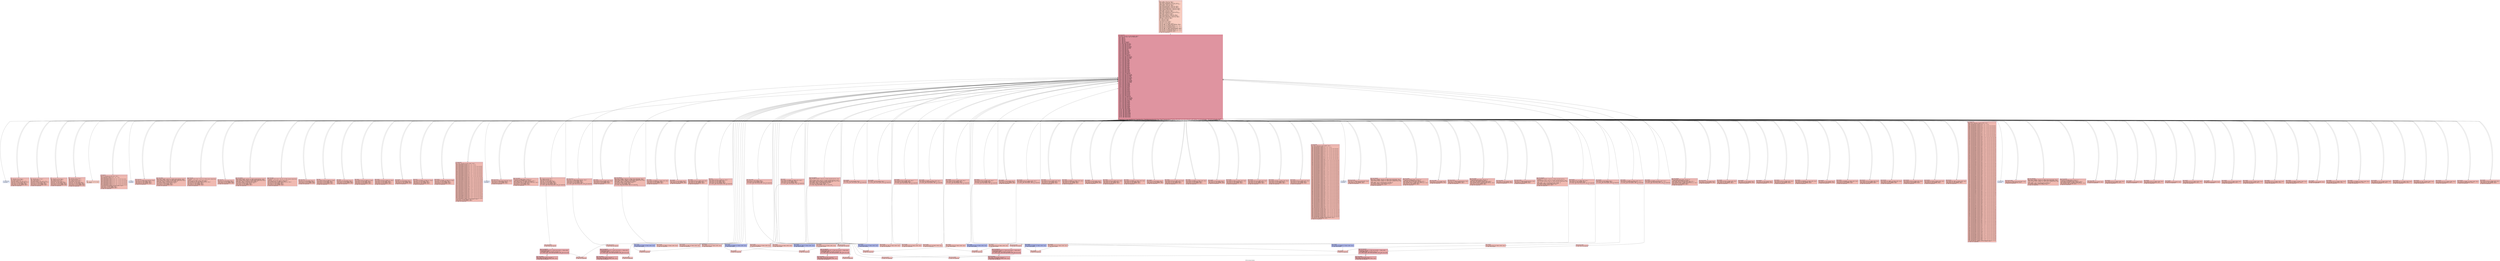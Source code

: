 digraph "CFG for 'phi_loop' function" {
	label="CFG for 'phi_loop' function";

	Node0x6248902dc390 [shape=record,color="#3d50c3ff", style=filled, fillcolor="#f08b6e70" fontname="Courier",label="{1:\l|  %dummy.var304 = alloca i32, align 4\l  %cff.state218 = alloca i32, align 4\l  %fake.counter.phialloca215 = alloca i32, align 4\l  %fake.counter.reload216.alloca = alloca i32, align 4\l  %dummy.var184 = alloca i32, align 4\l  %cff.state128 = alloca i32, align 4\l  %fake.counter.phialloca123 = alloca i32, align 4\l  %fake.counter95.phialloca = alloca i32, align 4\l  %fake.counter102.phialloca = alloca i32, align 4\l  %fake.counter.reload124.alloca = alloca i32, align 4\l  %fake.counter95.reload.alloca = alloca i32, align 4\l  %fake.counter102.reload.alloca = alloca i32, align 4\l  %dummy.var84 = alloca i32, align 4\l  %cff.state55 = alloca i32, align 4\l  %fake.counter.phialloca52 = alloca i32, align 4\l  %fake.counter.reload53.alloca = alloca i32, align 4\l  %dummy.var26 = alloca i32, align 4\l  %cff.state15 = alloca i32, align 4\l  %fake.counter.phialloca = alloca i32, align 4\l  %fake.counter6.phialloca = alloca i32, align 4\l  %fake.counter.reload.alloca = alloca i32, align 4\l  %fake.counter6.reload.alloca = alloca i32, align 4\l  %dummy.var = alloca i32, align 4\l  %cff.state = alloca i32, align 4\l  %2 = alloca i32, align 4\l  %3 = alloca i32, align 4\l  %4 = alloca i32, align 4\l  store i32 %0, ptr %2, align 4\l  store i32 0, ptr %3, align 4\l  store i32 0, ptr %4, align 4\l  store i32 1, ptr %cff.state, align 4\l  store i32 undef, ptr %fake.counter.phialloca, align 4\l  store i32 undef, ptr %fake.counter6.phialloca, align 4\l  store i32 7, ptr %cff.state15, align 4\l  store i32 undef, ptr %fake.counter.phialloca52, align 4\l  store i32 25, ptr %cff.state55, align 4\l  store i32 undef, ptr %fake.counter.phialloca123, align 4\l  store i32 undef, ptr %fake.counter95.phialloca, align 4\l  store i32 undef, ptr %fake.counter102.phialloca, align 4\l  store i32 50, ptr %cff.state128, align 4\l  store i32 undef, ptr %fake.counter.phialloca215, align 4\l  store i32 82, ptr %cff.state218, align 4\l  br label %cff.dispatch219\l}"];
	Node0x6248902dc390 -> Node0x624890371110;
	Node0x6248902dcb90 [shape=record,color="#3d50c3ff", style=filled, fillcolor="#de614d70" fontname="Courier",label="{5:\l|  %6 = load i32, ptr %4, align 4\l  %7 = load i32, ptr %2, align 4\l  %8 = icmp slt i32 %6, %7\l  %cff.next = select i1 %8, i32 2, i32 6\l  store i32 %cff.next, ptr %cff.state, align 4\l  store i32 7, ptr %cff.state15, align 4\l  store i32 25, ptr %cff.state55, align 4\l  store i32 50, ptr %cff.state128, align 4\l  store i32 82, ptr %cff.state218, align 4\l  br label %cff.dispatch219\l}"];
	Node0x6248902dcb90 -> Node0x624890371110;
	Node0x6248902dcd60 [shape=record,color="#3d50c3ff", style=filled, fillcolor="#de614d70" fontname="Courier",label="{9:\l|  %10 = load i32, ptr %4, align 4\l  %11 = srem i32 %10, 2\l  %12 = icmp eq i32 %11, 0\l  %cff.next1 = select i1 %12, i32 3, i32 4\l  store i32 %cff.next1, ptr %cff.state, align 4\l  store i32 7, ptr %cff.state15, align 4\l  store i32 25, ptr %cff.state55, align 4\l  store i32 50, ptr %cff.state128, align 4\l  store i32 82, ptr %cff.state218, align 4\l  br label %cff.dispatch219\l}"];
	Node0x6248902dcd60 -> Node0x624890371110;
	Node0x6248902dcf50 [shape=record,color="#3d50c3ff", style=filled, fillcolor="#de614d70" fontname="Courier",label="{13:\l|  %14 = load i32, ptr %4, align 4\l  %15 = load i32, ptr %3, align 4\l  %16 = add nsw i32 %15, %14\l  store i32 %16, ptr %3, align 4\l  store i32 5, ptr %cff.state, align 4\l  store i32 7, ptr %cff.state15, align 4\l  store i32 25, ptr %cff.state55, align 4\l  store i32 50, ptr %cff.state128, align 4\l  store i32 82, ptr %cff.state218, align 4\l  br label %cff.dispatch219\l}"];
	Node0x6248902dcf50 -> Node0x624890371110;
	Node0x6248902dcfb0 [shape=record,color="#3d50c3ff", style=filled, fillcolor="#de614d70" fontname="Courier",label="{17:\l|  %18 = load i32, ptr %4, align 4\l  %19 = mul nsw i32 %18, 2\l  %20 = load i32, ptr %3, align 4\l  %21 = add nsw i32 %20, %19\l  store i32 %21, ptr %3, align 4\l  store i32 5, ptr %cff.state, align 4\l  store i32 7, ptr %cff.state15, align 4\l  store i32 25, ptr %cff.state55, align 4\l  store i32 50, ptr %cff.state128, align 4\l  store i32 82, ptr %cff.state218, align 4\l  br label %cff.dispatch219\l}"];
	Node0x6248902dcfb0 -> Node0x624890371110;
	Node0x6248902dd330 [shape=record,color="#3d50c3ff", style=filled, fillcolor="#de614d70" fontname="Courier",label="{22:\l|  %23 = load i32, ptr %4, align 4\l  %24 = add nsw i32 %23, 1\l  store i32 %24, ptr %4, align 4\l  store i32 1, ptr %cff.state, align 4\l  store i32 7, ptr %cff.state15, align 4\l  store i32 25, ptr %cff.state55, align 4\l  store i32 50, ptr %cff.state128, align 4\l  store i32 82, ptr %cff.state218, align 4\l  br i1 false, label %fake.loop.entry332, label %cff.dispatch219\l|{<s0>T|<s1>F}}"];
	Node0x6248902dd330:s0 -> Node0x624890351cc0;
	Node0x6248902dd330:s1 -> Node0x624890371110;
	Node0x6248902dcdc0 [shape=record,color="#3d50c3ff", style=filled, fillcolor="#f08b6e70" fontname="Courier",label="{25:\l|  %26 = load i32, ptr %3, align 4\l  ret i32 %26\l}"];
	Node0x6248902efd50 [shape=record,color="#3d50c3ff", style=filled, fillcolor="#de614d70" fontname="Courier",label="{cff.dispatch:\l|  %cff.cur = load i32, ptr %cff.state, align 4\l  %27 = icmp eq i32 %cff.cur, 1\l  %cff.case.select = select i1 %27, i32 1, i32 8\l  %28 = icmp eq i32 %cff.cur, 2\l  %cff.case.select19 = select i1 %28, i32 2, i32 %cff.case.select\l  %29 = icmp eq i32 %cff.cur, 3\l  %cff.case.select20 = select i1 %29, i32 3, i32 %cff.case.select19\l  %30 = icmp eq i32 %cff.cur, 4\l  %cff.case.select21 = select i1 %30, i32 4, i32 %cff.case.select20\l  %31 = icmp eq i32 %cff.cur, 5\l  %cff.case.select22 = select i1 %31, i32 5, i32 %cff.case.select21\l  %32 = icmp eq i32 %cff.cur, 6\l  %cff.case.select23 = select i1 %32, i32 6, i32 %cff.case.select22\l  store i32 %cff.case.select23, ptr %cff.state15, align 4\l  store i32 25, ptr %cff.state55, align 4\l  store i32 50, ptr %cff.state128, align 4\l  store i32 82, ptr %cff.state218, align 4\l  br label %cff.dispatch219\l}"];
	Node0x6248902efd50 -> Node0x624890371110;
	Node0x6248902efde0 [shape=record,color="#3d50c3ff", style=filled, fillcolor="#c7d7f070" fontname="Courier",label="{cff.default:\l|  unreachable\l}"];
	Node0x6248902dbed0 [shape=record,color="#3d50c3ff", style=filled, fillcolor="#de614d70" fontname="Courier",label="{fake.loop.entry:\l|  store i32 0, ptr %fake.counter.phialloca, align 4\l  store i32 10, ptr %cff.state15, align 4\l  store i32 25, ptr %cff.state55, align 4\l  store i32 50, ptr %cff.state128, align 4\l  store i32 82, ptr %cff.state218, align 4\l  br label %cff.dispatch219\l}"];
	Node0x6248902dbed0 -> Node0x624890371110;
	Node0x6248902dbf30 [shape=record,color="#3d50c3ff", style=filled, fillcolor="#de614d70" fontname="Courier",label="{fake.loop.header:\l|  %fake.counter.reload13 = load i32, ptr %fake.counter.phialloca, align 4\l  %fake.counter.reload = load i32, ptr %fake.counter.phialloca, align 4\l  store i32 %fake.counter.reload, ptr %fake.counter.reload.alloca, align 4\l  %fake.cond = icmp slt i32 %fake.counter.reload13, 10\l  %cff.next24 = select i1 %fake.cond, i32 11, i32 12\l  store i32 %cff.next24, ptr %cff.state15, align 4\l  store i32 25, ptr %cff.state55, align 4\l  store i32 50, ptr %cff.state128, align 4\l  store i32 82, ptr %cff.state218, align 4\l  br label %cff.dispatch219\l}"];
	Node0x6248902dbf30 -> Node0x624890371110;
	Node0x6248902dbfc0 [shape=record,color="#3d50c3ff", style=filled, fillcolor="#de614d70" fontname="Courier",label="{fake.loop.body:\l|  %fake.counter.reload.reload = load i32, ptr %fake.counter.reload.alloca,\l... align 4\l  %fake.inc = add i32 %fake.counter.reload.reload, 1\l  store volatile i32 3280, ptr %dummy.var, align 4\l  store i32 %fake.inc, ptr %fake.counter.phialloca, align 4\l  store i32 10, ptr %cff.state15, align 4\l  store i32 25, ptr %cff.state55, align 4\l  store i32 50, ptr %cff.state128, align 4\l  store i32 82, ptr %cff.state218, align 4\l  br label %cff.dispatch219\l}"];
	Node0x6248902dbfc0 -> Node0x624890371110;
	Node0x6248902dc050 [shape=record,color="#3d50c3ff", style=filled, fillcolor="#de614d70" fontname="Courier",label="{fake.loop.exit:\l|  store i32 7, ptr %cff.state15, align 4\l  store i32 25, ptr %cff.state55, align 4\l  store i32 50, ptr %cff.state128, align 4\l  store i32 82, ptr %cff.state218, align 4\l  br label %cff.dispatch219\l}"];
	Node0x6248902dc050 -> Node0x624890371110;
	Node0x6248902f5990 [shape=record,color="#3d50c3ff", style=filled, fillcolor="#de614d70" fontname="Courier",label="{fake.loop.entry2:\l|  store i32 0, ptr %fake.counter6.phialloca, align 4\l  store i32 14, ptr %cff.state15, align 4\l  store i32 25, ptr %cff.state55, align 4\l  store i32 50, ptr %cff.state128, align 4\l  store i32 82, ptr %cff.state218, align 4\l  br i1 false, label %fake.loop.entry311, label %cff.dispatch219\l|{<s0>T|<s1>F}}"];
	Node0x6248902f5990:s0 -> Node0x6248903b64e0;
	Node0x6248902f5990:s1 -> Node0x624890371110;
	Node0x6248902f5a20 [shape=record,color="#3d50c3ff", style=filled, fillcolor="#de614d70" fontname="Courier",label="{fake.loop.header3:\l|  %fake.counter6.reload14 = load i32, ptr %fake.counter6.phialloca, align 4\l  %fake.counter6.reload = load i32, ptr %fake.counter6.phialloca, align 4\l  store i32 %fake.counter6.reload, ptr %fake.counter6.reload.alloca, align 4\l  %fake.cond7 = icmp slt i32 %fake.counter6.reload14, 10\l  %cff.next25 = select i1 %fake.cond7, i32 15, i32 16\l  store i32 %cff.next25, ptr %cff.state15, align 4\l  store i32 25, ptr %cff.state55, align 4\l  store i32 50, ptr %cff.state128, align 4\l  store i32 82, ptr %cff.state218, align 4\l  br label %cff.dispatch219\l}"];
	Node0x6248902f5a20 -> Node0x624890371110;
	Node0x6248902f5ab0 [shape=record,color="#3d50c3ff", style=filled, fillcolor="#de614d70" fontname="Courier",label="{fake.loop.body4:\l|  %fake.counter6.reload.reload = load i32, ptr %fake.counter6.reload.alloca,\l... align 4\l  %fake.inc8 = add i32 %fake.counter6.reload.reload, 1\l  store volatile i32 40, ptr %dummy.var, align 4\l  store i32 %fake.inc8, ptr %fake.counter6.phialloca, align 4\l  store i32 14, ptr %cff.state15, align 4\l  store i32 25, ptr %cff.state55, align 4\l  store i32 50, ptr %cff.state128, align 4\l  store i32 82, ptr %cff.state218, align 4\l  br label %cff.dispatch219\l}"];
	Node0x6248902f5ab0 -> Node0x624890371110;
	Node0x6248902f5b40 [shape=record,color="#3d50c3ff", style=filled, fillcolor="#de614d70" fontname="Courier",label="{fake.loop.exit5:\l|  store i32 7, ptr %cff.state15, align 4\l  store i32 25, ptr %cff.state55, align 4\l  store i32 50, ptr %cff.state128, align 4\l  store i32 82, ptr %cff.state218, align 4\l  br label %cff.dispatch219\l}"];
	Node0x6248902f5b40 -> Node0x624890371110;
	Node0x6248902f6150 [shape=record,color="#3d50c3ff", style=filled, fillcolor="#de614d70" fontname="Courier",label="{fake.then:\l|  store volatile i32 48, ptr %dummy.var, align 4\l  store i32 19, ptr %cff.state15, align 4\l  store i32 25, ptr %cff.state55, align 4\l  store i32 50, ptr %cff.state128, align 4\l  store i32 82, ptr %cff.state218, align 4\l  br label %cff.dispatch219\l}"];
	Node0x6248902f6150 -> Node0x624890371110;
	Node0x6248902f61e0 [shape=record,color="#3d50c3ff", style=filled, fillcolor="#de614d70" fontname="Courier",label="{fake.else:\l|  store volatile i32 576, ptr %dummy.var, align 4\l  store i32 19, ptr %cff.state15, align 4\l  store i32 25, ptr %cff.state55, align 4\l  store i32 50, ptr %cff.state128, align 4\l  store i32 82, ptr %cff.state218, align 4\l  br i1 false, label %fake.block363, label %cff.dispatch219\l|{<s0>T|<s1>F}}"];
	Node0x6248902f61e0:s0 -> Node0x624890356410;
	Node0x6248902f61e0:s1 -> Node0x624890371110;
	Node0x6248902f6270 [shape=record,color="#3d50c3ff", style=filled, fillcolor="#de614d70" fontname="Courier",label="{fake.merge:\l|  store i32 7, ptr %cff.state15, align 4\l  store i32 25, ptr %cff.state55, align 4\l  store i32 50, ptr %cff.state128, align 4\l  store i32 82, ptr %cff.state218, align 4\l  br label %cff.dispatch219\l}"];
	Node0x6248902f6270 -> Node0x624890371110;
	Node0x6248902f65d0 [shape=record,color="#3d50c3ff", style=filled, fillcolor="#de614d70" fontname="Courier",label="{fake.then9:\l|  store volatile i32 45, ptr %dummy.var, align 4\l  store i32 22, ptr %cff.state15, align 4\l  store i32 25, ptr %cff.state55, align 4\l  store i32 50, ptr %cff.state128, align 4\l  store i32 82, ptr %cff.state218, align 4\l  br label %cff.dispatch219\l}"];
	Node0x6248902f65d0 -> Node0x624890371110;
	Node0x6248902f6980 [shape=record,color="#3d50c3ff", style=filled, fillcolor="#de614d70" fontname="Courier",label="{fake.else10:\l|  store volatile i32 144, ptr %dummy.var, align 4\l  store i32 22, ptr %cff.state15, align 4\l  store i32 25, ptr %cff.state55, align 4\l  store i32 50, ptr %cff.state128, align 4\l  store i32 82, ptr %cff.state218, align 4\l  br label %cff.dispatch219\l}"];
	Node0x6248902f6980 -> Node0x624890371110;
	Node0x6248902f6a10 [shape=record,color="#3d50c3ff", style=filled, fillcolor="#de614d70" fontname="Courier",label="{fake.merge11:\l|  store i32 7, ptr %cff.state15, align 4\l  store i32 25, ptr %cff.state55, align 4\l  store i32 50, ptr %cff.state128, align 4\l  store i32 82, ptr %cff.state218, align 4\l  br label %cff.dispatch219\l}"];
	Node0x6248902f6a10 -> Node0x624890371110;
	Node0x6248902f17d0 [shape=record,color="#3d50c3ff", style=filled, fillcolor="#de614d70" fontname="Courier",label="{fake.block:\l|  store volatile i32 35746, ptr %dummy.var, align 4\l  store i32 7, ptr %cff.state15, align 4\l  store i32 25, ptr %cff.state55, align 4\l  store i32 50, ptr %cff.state128, align 4\l  store i32 82, ptr %cff.state218, align 4\l  br label %cff.dispatch219\l}"];
	Node0x6248902f17d0 -> Node0x624890371110;
	Node0x6248902f1b90 [shape=record,color="#3d50c3ff", style=filled, fillcolor="#de614d70" fontname="Courier",label="{fake.block12:\l|  store volatile i32 55624, ptr %dummy.var, align 4\l  store i32 7, ptr %cff.state15, align 4\l  store i32 25, ptr %cff.state55, align 4\l  store i32 50, ptr %cff.state128, align 4\l  store i32 82, ptr %cff.state218, align 4\l  br label %cff.dispatch219\l}"];
	Node0x6248902f1b90 -> Node0x624890371110;
	Node0x6248902f5c80 [shape=record,color="#3d50c3ff", style=filled, fillcolor="#de614d70" fontname="Courier",label="{cff.dispatch16:\l|  %cff.cur18 = load i32, ptr %cff.state15, align 4\l  %33 = icmp eq i32 %cff.cur18, 1\l  %cff.case.select59 = select i1 %33, i32 1, i32 26\l  %34 = icmp eq i32 %cff.cur18, 2\l  %cff.case.select60 = select i1 %34, i32 2, i32 %cff.case.select59\l  %35 = icmp eq i32 %cff.cur18, 3\l  %cff.case.select61 = select i1 %35, i32 3, i32 %cff.case.select60\l  %36 = icmp eq i32 %cff.cur18, 4\l  %cff.case.select62 = select i1 %36, i32 4, i32 %cff.case.select61\l  %37 = icmp eq i32 %cff.cur18, 5\l  %cff.case.select63 = select i1 %37, i32 5, i32 %cff.case.select62\l  %38 = icmp eq i32 %cff.cur18, 6\l  %cff.case.select64 = select i1 %38, i32 6, i32 %cff.case.select63\l  %39 = icmp eq i32 %cff.cur18, 7\l  %cff.case.select65 = select i1 %39, i32 7, i32 %cff.case.select64\l  %40 = icmp eq i32 %cff.cur18, 8\l  %cff.case.select66 = select i1 %40, i32 8, i32 %cff.case.select65\l  %41 = icmp eq i32 %cff.cur18, 9\l  %cff.case.select67 = select i1 %41, i32 9, i32 %cff.case.select66\l  %42 = icmp eq i32 %cff.cur18, 10\l  %cff.case.select68 = select i1 %42, i32 10, i32 %cff.case.select67\l  %43 = icmp eq i32 %cff.cur18, 11\l  %cff.case.select69 = select i1 %43, i32 11, i32 %cff.case.select68\l  %44 = icmp eq i32 %cff.cur18, 12\l  %cff.case.select70 = select i1 %44, i32 12, i32 %cff.case.select69\l  %45 = icmp eq i32 %cff.cur18, 13\l  %cff.case.select71 = select i1 %45, i32 13, i32 %cff.case.select70\l  %46 = icmp eq i32 %cff.cur18, 14\l  %cff.case.select72 = select i1 %46, i32 14, i32 %cff.case.select71\l  %47 = icmp eq i32 %cff.cur18, 15\l  %cff.case.select73 = select i1 %47, i32 15, i32 %cff.case.select72\l  %48 = icmp eq i32 %cff.cur18, 16\l  %cff.case.select74 = select i1 %48, i32 16, i32 %cff.case.select73\l  %49 = icmp eq i32 %cff.cur18, 17\l  %cff.case.select75 = select i1 %49, i32 17, i32 %cff.case.select74\l  %50 = icmp eq i32 %cff.cur18, 18\l  %cff.case.select76 = select i1 %50, i32 18, i32 %cff.case.select75\l  %51 = icmp eq i32 %cff.cur18, 19\l  %cff.case.select77 = select i1 %51, i32 19, i32 %cff.case.select76\l  %52 = icmp eq i32 %cff.cur18, 20\l  %cff.case.select78 = select i1 %52, i32 20, i32 %cff.case.select77\l  %53 = icmp eq i32 %cff.cur18, 21\l  %cff.case.select79 = select i1 %53, i32 21, i32 %cff.case.select78\l  %54 = icmp eq i32 %cff.cur18, 22\l  %cff.case.select80 = select i1 %54, i32 22, i32 %cff.case.select79\l  %55 = icmp eq i32 %cff.cur18, 23\l  %cff.case.select81 = select i1 %55, i32 23, i32 %cff.case.select80\l  %56 = icmp eq i32 %cff.cur18, 24\l  %cff.case.select82 = select i1 %56, i32 24, i32 %cff.case.select81\l  store i32 %cff.case.select82, ptr %cff.state55, align 4\l  store i32 50, ptr %cff.state128, align 4\l  store i32 82, ptr %cff.state218, align 4\l  br label %cff.dispatch219\l}"];
	Node0x6248902f5c80 -> Node0x624890371110;
	Node0x6248902f5ce0 [shape=record,color="#3d50c3ff", style=filled, fillcolor="#c7d7f070" fontname="Courier",label="{cff.default17:\l|  unreachable\l}"];
	Node0x62489030d930 [shape=record,color="#3d50c3ff", style=filled, fillcolor="#de614d70" fontname="Courier",label="{fake.loop.entry27:\l|  store i32 0, ptr %fake.counter.phialloca52, align 4\l  store i32 28, ptr %cff.state55, align 4\l  store i32 50, ptr %cff.state128, align 4\l  store i32 82, ptr %cff.state218, align 4\l  br label %cff.dispatch219\l}"];
	Node0x62489030d930 -> Node0x624890371110;
	Node0x62489030d990 [shape=record,color="#3d50c3ff", style=filled, fillcolor="#de614d70" fontname="Courier",label="{fake.loop.header28:\l|  %fake.counter.reload54 = load i32, ptr %fake.counter.phialloca52, align 4\l  %fake.counter.reload53 = load i32, ptr %fake.counter.phialloca52, align 4\l  store i32 %fake.counter.reload53, ptr %fake.counter.reload53.alloca, align 4\l  %fake.cond31 = icmp slt i32 %fake.counter.reload54, 10\l  %cff.next83 = select i1 %fake.cond31, i32 29, i32 30\l  store i32 %cff.next83, ptr %cff.state55, align 4\l  store i32 50, ptr %cff.state128, align 4\l  store i32 82, ptr %cff.state218, align 4\l  br i1 false, label %fake.block362, label %cff.dispatch219\l|{<s0>T|<s1>F}}"];
	Node0x62489030d990:s0 -> Node0x624890351770;
	Node0x62489030d990:s1 -> Node0x624890371110;
	Node0x62489030da20 [shape=record,color="#3d50c3ff", style=filled, fillcolor="#de614d70" fontname="Courier",label="{fake.loop.body29:\l|  %fake.counter.reload53.reload = load i32, ptr\l... %fake.counter.reload53.alloca, align 4\l  %fake.inc32 = add i32 %fake.counter.reload53.reload, 1\l  store volatile i32 26, ptr %dummy.var26, align 4\l  store i32 %fake.inc32, ptr %fake.counter.phialloca52, align 4\l  store i32 28, ptr %cff.state55, align 4\l  store i32 50, ptr %cff.state128, align 4\l  store i32 82, ptr %cff.state218, align 4\l  br label %cff.dispatch219\l}"];
	Node0x62489030da20 -> Node0x624890371110;
	Node0x62489030dab0 [shape=record,color="#3d50c3ff", style=filled, fillcolor="#de614d70" fontname="Courier",label="{fake.loop.exit30:\l|  store i32 25, ptr %cff.state55, align 4\l  store i32 50, ptr %cff.state128, align 4\l  store i32 82, ptr %cff.state218, align 4\l  br i1 false, label %fake.loop.entry325, label %cff.dispatch219\l|{<s0>T|<s1>F}}"];
	Node0x62489030dab0:s0 -> Node0x6248903b7670;
	Node0x62489030dab0:s1 -> Node0x624890371110;
	Node0x62489030e000 [shape=record,color="#3d50c3ff", style=filled, fillcolor="#de614d70" fontname="Courier",label="{fake.then33:\l|  store volatile i32 87, ptr %dummy.var26, align 4\l  store i32 33, ptr %cff.state55, align 4\l  store i32 50, ptr %cff.state128, align 4\l  store i32 82, ptr %cff.state218, align 4\l  br label %cff.dispatch219\l}"];
	Node0x62489030e000 -> Node0x624890371110;
	Node0x62489030e090 [shape=record,color="#3d50c3ff", style=filled, fillcolor="#de614d70" fontname="Courier",label="{fake.else34:\l|  store volatile i32 87091200, ptr %dummy.var26, align 4\l  store i32 33, ptr %cff.state55, align 4\l  store i32 50, ptr %cff.state128, align 4\l  store i32 82, ptr %cff.state218, align 4\l  br label %cff.dispatch219\l}"];
	Node0x62489030e090 -> Node0x624890371110;
	Node0x62489030e120 [shape=record,color="#3d50c3ff", style=filled, fillcolor="#de614d70" fontname="Courier",label="{fake.merge35:\l|  store i32 25, ptr %cff.state55, align 4\l  store i32 50, ptr %cff.state128, align 4\l  store i32 82, ptr %cff.state218, align 4\l  br label %cff.dispatch219\l}"];
	Node0x62489030e120 -> Node0x624890371110;
	Node0x62489030e480 [shape=record,color="#3d50c3ff", style=filled, fillcolor="#de614d70" fontname="Courier",label="{fake.then36:\l|  store volatile i32 78, ptr %dummy.var26, align 4\l  store i32 36, ptr %cff.state55, align 4\l  store i32 50, ptr %cff.state128, align 4\l  store i32 82, ptr %cff.state218, align 4\l  br label %cff.dispatch219\l}"];
	Node0x62489030e480 -> Node0x624890371110;
	Node0x62489030e510 [shape=record,color="#3d50c3ff", style=filled, fillcolor="#de614d70" fontname="Courier",label="{fake.else37:\l|  store volatile i32 8709120, ptr %dummy.var26, align 4\l  store i32 36, ptr %cff.state55, align 4\l  store i32 50, ptr %cff.state128, align 4\l  store i32 82, ptr %cff.state218, align 4\l  br i1 false, label %fake.block365, label %cff.dispatch219\l|{<s0>T|<s1>F}}"];
	Node0x62489030e510:s0 -> Node0x6248903568f0;
	Node0x62489030e510:s1 -> Node0x624890371110;
	Node0x62489030e5a0 [shape=record,color="#3d50c3ff", style=filled, fillcolor="#de614d70" fontname="Courier",label="{fake.merge38:\l|  store i32 25, ptr %cff.state55, align 4\l  store i32 50, ptr %cff.state128, align 4\l  store i32 82, ptr %cff.state218, align 4\l  br label %cff.dispatch219\l}"];
	Node0x62489030e5a0 -> Node0x624890371110;
	Node0x62489030e900 [shape=record,color="#3d50c3ff", style=filled, fillcolor="#de614d70" fontname="Courier",label="{fake.then39:\l|  store volatile i32 78, ptr %dummy.var26, align 4\l  store i32 39, ptr %cff.state55, align 4\l  store i32 50, ptr %cff.state128, align 4\l  store i32 82, ptr %cff.state218, align 4\l  br label %cff.dispatch219\l}"];
	Node0x62489030e900 -> Node0x624890371110;
	Node0x62489030e990 [shape=record,color="#3d50c3ff", style=filled, fillcolor="#de614d70" fontname="Courier",label="{fake.else40:\l|  store volatile i32 8709120, ptr %dummy.var26, align 4\l  store i32 39, ptr %cff.state55, align 4\l  store i32 50, ptr %cff.state128, align 4\l  store i32 82, ptr %cff.state218, align 4\l  br label %cff.dispatch219\l}"];
	Node0x62489030e990 -> Node0x624890371110;
	Node0x62489030ea20 [shape=record,color="#3d50c3ff", style=filled, fillcolor="#de614d70" fontname="Courier",label="{fake.merge41:\l|  store i32 25, ptr %cff.state55, align 4\l  store i32 50, ptr %cff.state128, align 4\l  store i32 82, ptr %cff.state218, align 4\l  br label %cff.dispatch219\l}"];
	Node0x62489030ea20 -> Node0x624890371110;
	Node0x62489030ed80 [shape=record,color="#3d50c3ff", style=filled, fillcolor="#de614d70" fontname="Courier",label="{fake.then42:\l|  store volatile i32 78, ptr %dummy.var26, align 4\l  store i32 42, ptr %cff.state55, align 4\l  store i32 50, ptr %cff.state128, align 4\l  store i32 82, ptr %cff.state218, align 4\l  br label %cff.dispatch219\l}"];
	Node0x62489030ed80 -> Node0x624890371110;
	Node0x62489030ee10 [shape=record,color="#3d50c3ff", style=filled, fillcolor="#de614d70" fontname="Courier",label="{fake.else43:\l|  store volatile i32 8709120, ptr %dummy.var26, align 4\l  store i32 42, ptr %cff.state55, align 4\l  store i32 50, ptr %cff.state128, align 4\l  store i32 82, ptr %cff.state218, align 4\l  br label %cff.dispatch219\l}"];
	Node0x62489030ee10 -> Node0x624890371110;
	Node0x62489030eea0 [shape=record,color="#3d50c3ff", style=filled, fillcolor="#de614d70" fontname="Courier",label="{fake.merge44:\l|  store i32 25, ptr %cff.state55, align 4\l  store i32 50, ptr %cff.state128, align 4\l  store i32 82, ptr %cff.state218, align 4\l  br label %cff.dispatch219\l}"];
	Node0x62489030eea0 -> Node0x624890371110;
	Node0x62489030f200 [shape=record,color="#3d50c3ff", style=filled, fillcolor="#de614d70" fontname="Courier",label="{fake.then45:\l|  store volatile i32 70, ptr %dummy.var26, align 4\l  store i32 45, ptr %cff.state55, align 4\l  store i32 50, ptr %cff.state128, align 4\l  store i32 82, ptr %cff.state218, align 4\l  br label %cff.dispatch219\l}"];
	Node0x62489030f200 -> Node0x624890371110;
	Node0x62489030f290 [shape=record,color="#3d50c3ff", style=filled, fillcolor="#de614d70" fontname="Courier",label="{fake.else46:\l|  store volatile i32 967680, ptr %dummy.var26, align 4\l  store i32 45, ptr %cff.state55, align 4\l  store i32 50, ptr %cff.state128, align 4\l  store i32 82, ptr %cff.state218, align 4\l  br label %cff.dispatch219\l}"];
	Node0x62489030f290 -> Node0x624890371110;
	Node0x62489030f320 [shape=record,color="#3d50c3ff", style=filled, fillcolor="#de614d70" fontname="Courier",label="{fake.merge47:\l|  store i32 25, ptr %cff.state55, align 4\l  store i32 50, ptr %cff.state128, align 4\l  store i32 82, ptr %cff.state218, align 4\l  br label %cff.dispatch219\l}"];
	Node0x62489030f320 -> Node0x624890371110;
	Node0x62489030f680 [shape=record,color="#3d50c3ff", style=filled, fillcolor="#de614d70" fontname="Courier",label="{fake.block48:\l|  store volatile i32 1281, ptr %dummy.var26, align 4\l  store i32 25, ptr %cff.state55, align 4\l  store i32 50, ptr %cff.state128, align 4\l  store i32 82, ptr %cff.state218, align 4\l  br label %cff.dispatch219\l}"];
	Node0x62489030f680 -> Node0x624890371110;
	Node0x62489030f950 [shape=record,color="#3d50c3ff", style=filled, fillcolor="#de614d70" fontname="Courier",label="{fake.block49:\l|  store volatile i32 -8, ptr %dummy.var26, align 4\l  store i32 25, ptr %cff.state55, align 4\l  store i32 50, ptr %cff.state128, align 4\l  store i32 82, ptr %cff.state218, align 4\l  br label %cff.dispatch219\l}"];
	Node0x62489030f950 -> Node0x624890371110;
	Node0x62489030fb90 [shape=record,color="#3d50c3ff", style=filled, fillcolor="#de614d70" fontname="Courier",label="{fake.block50:\l|  store volatile i32 4764, ptr %dummy.var26, align 4\l  store i32 25, ptr %cff.state55, align 4\l  store i32 50, ptr %cff.state128, align 4\l  store i32 82, ptr %cff.state218, align 4\l  br label %cff.dispatch219\l}"];
	Node0x62489030fb90 -> Node0x624890371110;
	Node0x62489030fe30 [shape=record,color="#3d50c3ff", style=filled, fillcolor="#de614d70" fontname="Courier",label="{fake.block51:\l|  store volatile i32 42, ptr %dummy.var26, align 4\l  store i32 25, ptr %cff.state55, align 4\l  store i32 50, ptr %cff.state128, align 4\l  store i32 82, ptr %cff.state218, align 4\l  br label %cff.dispatch219\l}"];
	Node0x62489030fe30 -> Node0x624890371110;
	Node0x62489030dbf0 [shape=record,color="#3d50c3ff", style=filled, fillcolor="#de614d70" fontname="Courier",label="{cff.dispatch56:\l|  %cff.cur58 = load i32, ptr %cff.state55, align 4\l  %57 = icmp eq i32 %cff.cur58, 1\l  %cff.case.select132 = select i1 %57, i32 1, i32 51\l  %58 = icmp eq i32 %cff.cur58, 2\l  %cff.case.select133 = select i1 %58, i32 2, i32 %cff.case.select132\l  %59 = icmp eq i32 %cff.cur58, 3\l  %cff.case.select134 = select i1 %59, i32 3, i32 %cff.case.select133\l  %60 = icmp eq i32 %cff.cur58, 4\l  %cff.case.select135 = select i1 %60, i32 4, i32 %cff.case.select134\l  %61 = icmp eq i32 %cff.cur58, 5\l  %cff.case.select136 = select i1 %61, i32 5, i32 %cff.case.select135\l  %62 = icmp eq i32 %cff.cur58, 6\l  %cff.case.select137 = select i1 %62, i32 6, i32 %cff.case.select136\l  %63 = icmp eq i32 %cff.cur58, 7\l  %cff.case.select138 = select i1 %63, i32 7, i32 %cff.case.select137\l  %64 = icmp eq i32 %cff.cur58, 8\l  %cff.case.select139 = select i1 %64, i32 8, i32 %cff.case.select138\l  %65 = icmp eq i32 %cff.cur58, 9\l  %cff.case.select140 = select i1 %65, i32 9, i32 %cff.case.select139\l  %66 = icmp eq i32 %cff.cur58, 10\l  %cff.case.select141 = select i1 %66, i32 10, i32 %cff.case.select140\l  %67 = icmp eq i32 %cff.cur58, 11\l  %cff.case.select142 = select i1 %67, i32 11, i32 %cff.case.select141\l  %68 = icmp eq i32 %cff.cur58, 12\l  %cff.case.select143 = select i1 %68, i32 12, i32 %cff.case.select142\l  %69 = icmp eq i32 %cff.cur58, 13\l  %cff.case.select144 = select i1 %69, i32 13, i32 %cff.case.select143\l  %70 = icmp eq i32 %cff.cur58, 14\l  %cff.case.select145 = select i1 %70, i32 14, i32 %cff.case.select144\l  %71 = icmp eq i32 %cff.cur58, 15\l  %cff.case.select146 = select i1 %71, i32 15, i32 %cff.case.select145\l  %72 = icmp eq i32 %cff.cur58, 16\l  %cff.case.select147 = select i1 %72, i32 16, i32 %cff.case.select146\l  %73 = icmp eq i32 %cff.cur58, 17\l  %cff.case.select148 = select i1 %73, i32 17, i32 %cff.case.select147\l  %74 = icmp eq i32 %cff.cur58, 18\l  %cff.case.select149 = select i1 %74, i32 18, i32 %cff.case.select148\l  %75 = icmp eq i32 %cff.cur58, 19\l  %cff.case.select150 = select i1 %75, i32 19, i32 %cff.case.select149\l  %76 = icmp eq i32 %cff.cur58, 20\l  %cff.case.select151 = select i1 %76, i32 20, i32 %cff.case.select150\l  %77 = icmp eq i32 %cff.cur58, 21\l  %cff.case.select152 = select i1 %77, i32 21, i32 %cff.case.select151\l  %78 = icmp eq i32 %cff.cur58, 22\l  %cff.case.select153 = select i1 %78, i32 22, i32 %cff.case.select152\l  %79 = icmp eq i32 %cff.cur58, 23\l  %cff.case.select154 = select i1 %79, i32 23, i32 %cff.case.select153\l  %80 = icmp eq i32 %cff.cur58, 24\l  %cff.case.select155 = select i1 %80, i32 24, i32 %cff.case.select154\l  %81 = icmp eq i32 %cff.cur58, 25\l  %cff.case.select156 = select i1 %81, i32 25, i32 %cff.case.select155\l  %82 = icmp eq i32 %cff.cur58, 26\l  %cff.case.select157 = select i1 %82, i32 26, i32 %cff.case.select156\l  %83 = icmp eq i32 %cff.cur58, 27\l  %cff.case.select158 = select i1 %83, i32 27, i32 %cff.case.select157\l  %84 = icmp eq i32 %cff.cur58, 28\l  %cff.case.select159 = select i1 %84, i32 28, i32 %cff.case.select158\l  %85 = icmp eq i32 %cff.cur58, 29\l  %cff.case.select160 = select i1 %85, i32 29, i32 %cff.case.select159\l  %86 = icmp eq i32 %cff.cur58, 30\l  %cff.case.select161 = select i1 %86, i32 30, i32 %cff.case.select160\l  %87 = icmp eq i32 %cff.cur58, 31\l  %cff.case.select162 = select i1 %87, i32 31, i32 %cff.case.select161\l  %88 = icmp eq i32 %cff.cur58, 32\l  %cff.case.select163 = select i1 %88, i32 32, i32 %cff.case.select162\l  %89 = icmp eq i32 %cff.cur58, 33\l  %cff.case.select164 = select i1 %89, i32 33, i32 %cff.case.select163\l  %90 = icmp eq i32 %cff.cur58, 34\l  %cff.case.select165 = select i1 %90, i32 34, i32 %cff.case.select164\l  %91 = icmp eq i32 %cff.cur58, 35\l  %cff.case.select166 = select i1 %91, i32 35, i32 %cff.case.select165\l  %92 = icmp eq i32 %cff.cur58, 36\l  %cff.case.select167 = select i1 %92, i32 36, i32 %cff.case.select166\l  %93 = icmp eq i32 %cff.cur58, 37\l  %cff.case.select168 = select i1 %93, i32 37, i32 %cff.case.select167\l  %94 = icmp eq i32 %cff.cur58, 38\l  %cff.case.select169 = select i1 %94, i32 38, i32 %cff.case.select168\l  %95 = icmp eq i32 %cff.cur58, 39\l  %cff.case.select170 = select i1 %95, i32 39, i32 %cff.case.select169\l  %96 = icmp eq i32 %cff.cur58, 40\l  %cff.case.select171 = select i1 %96, i32 40, i32 %cff.case.select170\l  %97 = icmp eq i32 %cff.cur58, 41\l  %cff.case.select172 = select i1 %97, i32 41, i32 %cff.case.select171\l  %98 = icmp eq i32 %cff.cur58, 42\l  %cff.case.select173 = select i1 %98, i32 42, i32 %cff.case.select172\l  %99 = icmp eq i32 %cff.cur58, 43\l  %cff.case.select174 = select i1 %99, i32 43, i32 %cff.case.select173\l  %100 = icmp eq i32 %cff.cur58, 44\l  %cff.case.select175 = select i1 %100, i32 44, i32 %cff.case.select174\l  %101 = icmp eq i32 %cff.cur58, 45\l  %cff.case.select176 = select i1 %101, i32 45, i32 %cff.case.select175\l  %102 = icmp eq i32 %cff.cur58, 46\l  %cff.case.select177 = select i1 %102, i32 46, i32 %cff.case.select176\l  %103 = icmp eq i32 %cff.cur58, 47\l  %cff.case.select178 = select i1 %103, i32 47, i32 %cff.case.select177\l  %104 = icmp eq i32 %cff.cur58, 48\l  %cff.case.select179 = select i1 %104, i32 48, i32 %cff.case.select178\l  %105 = icmp eq i32 %cff.cur58, 49\l  %cff.case.select180 = select i1 %105, i32 49, i32 %cff.case.select179\l  store i32 %cff.case.select180, ptr %cff.state128, align 4\l  store i32 82, ptr %cff.state218, align 4\l  br label %cff.dispatch219\l}"];
	Node0x62489030dbf0 -> Node0x624890371110;
	Node0x62489030dc50 [shape=record,color="#3d50c3ff", style=filled, fillcolor="#c7d7f070" fontname="Courier",label="{cff.default57:\l|  unreachable\l}"];
	Node0x6248903330d0 [shape=record,color="#3d50c3ff", style=filled, fillcolor="#de614d70" fontname="Courier",label="{fake.loop.entry85:\l|  store i32 0, ptr %fake.counter.phialloca123, align 4\l  store i32 53, ptr %cff.state128, align 4\l  store i32 82, ptr %cff.state218, align 4\l  br label %cff.dispatch219\l}"];
	Node0x6248903330d0 -> Node0x624890371110;
	Node0x624890333130 [shape=record,color="#3d50c3ff", style=filled, fillcolor="#de614d70" fontname="Courier",label="{fake.loop.header86:\l|  %fake.counter.reload125 = load i32, ptr %fake.counter.phialloca123, align 4\l  %fake.counter.reload124 = load i32, ptr %fake.counter.phialloca123, align 4\l  store i32 %fake.counter.reload124, ptr %fake.counter.reload124.alloca, align\l... 4\l  %fake.cond89 = icmp slt i32 %fake.counter.reload125, 10\l  %cff.next181 = select i1 %fake.cond89, i32 54, i32 55\l  store i32 %cff.next181, ptr %cff.state128, align 4\l  store i32 82, ptr %cff.state218, align 4\l  br label %cff.dispatch219\l}"];
	Node0x624890333130 -> Node0x624890371110;
	Node0x6248903331c0 [shape=record,color="#3d50c3ff", style=filled, fillcolor="#de614d70" fontname="Courier",label="{fake.loop.body87:\l|  %fake.counter.reload124.reload = load i32, ptr\l... %fake.counter.reload124.alloca, align 4\l  %fake.inc90 = add i32 %fake.counter.reload124.reload, 1\l  store volatile i32 13, ptr %dummy.var84, align 4\l  store i32 %fake.inc90, ptr %fake.counter.phialloca123, align 4\l  store i32 53, ptr %cff.state128, align 4\l  store i32 82, ptr %cff.state218, align 4\l  br label %cff.dispatch219\l}"];
	Node0x6248903331c0 -> Node0x624890371110;
	Node0x624890333250 [shape=record,color="#3d50c3ff", style=filled, fillcolor="#de614d70" fontname="Courier",label="{fake.loop.exit88:\l|  store i32 50, ptr %cff.state128, align 4\l  store i32 82, ptr %cff.state218, align 4\l  br label %cff.dispatch219\l}"];
	Node0x624890333250 -> Node0x624890371110;
	Node0x6248903337a0 [shape=record,color="#3d50c3ff", style=filled, fillcolor="#de614d70" fontname="Courier",label="{fake.loop.entry91:\l|  store i32 0, ptr %fake.counter95.phialloca, align 4\l  store i32 57, ptr %cff.state128, align 4\l  store i32 82, ptr %cff.state218, align 4\l  br label %cff.dispatch219\l}"];
	Node0x6248903337a0 -> Node0x624890371110;
	Node0x624890333830 [shape=record,color="#3d50c3ff", style=filled, fillcolor="#de614d70" fontname="Courier",label="{fake.loop.header92:\l|  %fake.counter95.reload126 = load i32, ptr %fake.counter95.phialloca, align\l... 4\l  %fake.counter95.reload = load i32, ptr %fake.counter95.phialloca, align 4\l  store i32 %fake.counter95.reload, ptr %fake.counter95.reload.alloca, align 4\l  %fake.cond96 = icmp slt i32 %fake.counter95.reload126, 10\l  %cff.next182 = select i1 %fake.cond96, i32 58, i32 59\l  store i32 %cff.next182, ptr %cff.state128, align 4\l  store i32 82, ptr %cff.state218, align 4\l  br i1 false, label %fake.then342, label %cff.dispatch219\l|{<s0>T|<s1>F}}"];
	Node0x624890333830:s0 -> Node0x624890352990;
	Node0x624890333830:s1 -> Node0x624890371110;
	Node0x6248903338c0 [shape=record,color="#3d50c3ff", style=filled, fillcolor="#de614d70" fontname="Courier",label="{fake.loop.body93:\l|  %fake.counter95.reload.reload = load i32, ptr\l... %fake.counter95.reload.alloca, align 4\l  %fake.inc97 = add i32 %fake.counter95.reload.reload, 1\l  store volatile i32 18818, ptr %dummy.var84, align 4\l  store i32 %fake.inc97, ptr %fake.counter95.phialloca, align 4\l  store i32 57, ptr %cff.state128, align 4\l  store i32 82, ptr %cff.state218, align 4\l  br label %cff.dispatch219\l}"];
	Node0x6248903338c0 -> Node0x624890371110;
	Node0x624890333950 [shape=record,color="#3d50c3ff", style=filled, fillcolor="#de614d70" fontname="Courier",label="{fake.loop.exit94:\l|  store i32 50, ptr %cff.state128, align 4\l  store i32 82, ptr %cff.state218, align 4\l  br label %cff.dispatch219\l}"];
	Node0x624890333950 -> Node0x624890371110;
	Node0x624890334080 [shape=record,color="#3d50c3ff", style=filled, fillcolor="#de614d70" fontname="Courier",label="{fake.loop.entry98:\l|  store i32 0, ptr %fake.counter102.phialloca, align 4\l  store i32 61, ptr %cff.state128, align 4\l  store i32 82, ptr %cff.state218, align 4\l  br label %cff.dispatch219\l}"];
	Node0x624890334080 -> Node0x624890371110;
	Node0x624890334110 [shape=record,color="#3d50c3ff", style=filled, fillcolor="#de614d70" fontname="Courier",label="{fake.loop.header99:\l|  %fake.counter102.reload127 = load i32, ptr %fake.counter102.phialloca,\l... align 4\l  %fake.counter102.reload = load i32, ptr %fake.counter102.phialloca, align 4\l  store i32 %fake.counter102.reload, ptr %fake.counter102.reload.alloca, align\l... 4\l  %fake.cond103 = icmp slt i32 %fake.counter102.reload127, 10\l  %cff.next183 = select i1 %fake.cond103, i32 62, i32 63\l  store i32 %cff.next183, ptr %cff.state128, align 4\l  store i32 82, ptr %cff.state218, align 4\l  br label %cff.dispatch219\l}"];
	Node0x624890334110 -> Node0x624890371110;
	Node0x6248903341a0 [shape=record,color="#3d50c3ff", style=filled, fillcolor="#de614d70" fontname="Courier",label="{fake.loop.body100:\l|  %fake.counter102.reload.reload = load i32, ptr\l... %fake.counter102.reload.alloca, align 4\l  %fake.inc104 = add i32 %fake.counter102.reload.reload, 1\l  store volatile i32 38, ptr %dummy.var84, align 4\l  store i32 %fake.inc104, ptr %fake.counter102.phialloca, align 4\l  store i32 61, ptr %cff.state128, align 4\l  store i32 82, ptr %cff.state218, align 4\l  br label %cff.dispatch219\l}"];
	Node0x6248903341a0 -> Node0x624890371110;
	Node0x624890334230 [shape=record,color="#3d50c3ff", style=filled, fillcolor="#de614d70" fontname="Courier",label="{fake.loop.exit101:\l|  store i32 50, ptr %cff.state128, align 4\l  store i32 82, ptr %cff.state218, align 4\l  br label %cff.dispatch219\l}"];
	Node0x624890334230 -> Node0x624890371110;
	Node0x624890334810 [shape=record,color="#3d50c3ff", style=filled, fillcolor="#de614d70" fontname="Courier",label="{fake.then105:\l|  store volatile i32 48, ptr %dummy.var84, align 4\l  store i32 66, ptr %cff.state128, align 4\l  store i32 82, ptr %cff.state218, align 4\l  br label %cff.dispatch219\l}"];
	Node0x624890334810 -> Node0x624890371110;
	Node0x6248903348a0 [shape=record,color="#3d50c3ff", style=filled, fillcolor="#de614d70" fontname="Courier",label="{fake.else106:\l|  store volatile i32 576, ptr %dummy.var84, align 4\l  store i32 66, ptr %cff.state128, align 4\l  store i32 82, ptr %cff.state218, align 4\l  br label %cff.dispatch219\l}"];
	Node0x6248903348a0 -> Node0x624890371110;
	Node0x624890334930 [shape=record,color="#3d50c3ff", style=filled, fillcolor="#de614d70" fontname="Courier",label="{fake.merge107:\l|  store i32 50, ptr %cff.state128, align 4\l  store i32 82, ptr %cff.state218, align 4\l  br label %cff.dispatch219\l}"];
	Node0x624890334930 -> Node0x624890371110;
	Node0x624890334c90 [shape=record,color="#3d50c3ff", style=filled, fillcolor="#de614d70" fontname="Courier",label="{fake.then108:\l|  store volatile i32 48, ptr %dummy.var84, align 4\l  store i32 69, ptr %cff.state128, align 4\l  store i32 82, ptr %cff.state218, align 4\l  br i1 false, label %fake.block361, label %cff.dispatch219\l|{<s0>T|<s1>F}}"];
	Node0x624890334c90:s0 -> Node0x624890351500;
	Node0x624890334c90:s1 -> Node0x624890371110;
	Node0x624890334d20 [shape=record,color="#3d50c3ff", style=filled, fillcolor="#de614d70" fontname="Courier",label="{fake.else109:\l|  store volatile i32 576, ptr %dummy.var84, align 4\l  store i32 69, ptr %cff.state128, align 4\l  store i32 82, ptr %cff.state218, align 4\l  br i1 false, label %fake.block364, label %cff.dispatch219\l|{<s0>T|<s1>F}}"];
	Node0x624890334d20:s0 -> Node0x624890356710;
	Node0x624890334d20:s1 -> Node0x624890371110;
	Node0x624890334db0 [shape=record,color="#3d50c3ff", style=filled, fillcolor="#de614d70" fontname="Courier",label="{fake.merge110:\l|  store i32 50, ptr %cff.state128, align 4\l  store i32 82, ptr %cff.state218, align 4\l  br label %cff.dispatch219\l}"];
	Node0x624890334db0 -> Node0x624890371110;
	Node0x624890335110 [shape=record,color="#3d50c3ff", style=filled, fillcolor="#de614d70" fontname="Courier",label="{fake.then111:\l|  store volatile i32 87, ptr %dummy.var84, align 4\l  store i32 72, ptr %cff.state128, align 4\l  store i32 82, ptr %cff.state218, align 4\l  br label %cff.dispatch219\l}"];
	Node0x624890335110 -> Node0x624890371110;
	Node0x6248903351a0 [shape=record,color="#3d50c3ff", style=filled, fillcolor="#de614d70" fontname="Courier",label="{fake.else112:\l|  store volatile i32 87091200, ptr %dummy.var84, align 4\l  store i32 72, ptr %cff.state128, align 4\l  store i32 82, ptr %cff.state218, align 4\l  br label %cff.dispatch219\l}"];
	Node0x6248903351a0 -> Node0x624890371110;
	Node0x624890335230 [shape=record,color="#3d50c3ff", style=filled, fillcolor="#de614d70" fontname="Courier",label="{fake.merge113:\l|  store i32 50, ptr %cff.state128, align 4\l  store i32 82, ptr %cff.state218, align 4\l  br label %cff.dispatch219\l}"];
	Node0x624890335230 -> Node0x624890371110;
	Node0x624890335590 [shape=record,color="#3d50c3ff", style=filled, fillcolor="#de614d70" fontname="Courier",label="{fake.then114:\l|  store volatile i32 87, ptr %dummy.var84, align 4\l  store i32 75, ptr %cff.state128, align 4\l  store i32 82, ptr %cff.state218, align 4\l  br i1 false, label %fake.then351, label %cff.dispatch219\l|{<s0>T|<s1>F}}"];
	Node0x624890335590:s0 -> Node0x6248903505a0;
	Node0x624890335590:s1 -> Node0x624890371110;
	Node0x624890335620 [shape=record,color="#3d50c3ff", style=filled, fillcolor="#de614d70" fontname="Courier",label="{fake.else115:\l|  store volatile i32 87091200, ptr %dummy.var84, align 4\l  store i32 75, ptr %cff.state128, align 4\l  store i32 82, ptr %cff.state218, align 4\l  br label %cff.dispatch219\l}"];
	Node0x624890335620 -> Node0x624890371110;
	Node0x6248903356b0 [shape=record,color="#3d50c3ff", style=filled, fillcolor="#de614d70" fontname="Courier",label="{fake.merge116:\l|  store i32 50, ptr %cff.state128, align 4\l  store i32 82, ptr %cff.state218, align 4\l  br i1 false, label %fake.then354, label %cff.dispatch219\l|{<s0>T|<s1>F}}"];
	Node0x6248903356b0:s0 -> Node0x624890350a20;
	Node0x6248903356b0:s1 -> Node0x624890371110;
	Node0x624890335a10 [shape=record,color="#3d50c3ff", style=filled, fillcolor="#de614d70" fontname="Courier",label="{fake.block117:\l|  store volatile i32 13, ptr %dummy.var84, align 4\l  store i32 50, ptr %cff.state128, align 4\l  store i32 82, ptr %cff.state218, align 4\l  br label %cff.dispatch219\l}"];
	Node0x624890335a10 -> Node0x624890371110;
	Node0x624890335c50 [shape=record,color="#3d50c3ff", style=filled, fillcolor="#de614d70" fontname="Courier",label="{fake.block118:\l|  store volatile i32 -108876, ptr %dummy.var84, align 4\l  store i32 50, ptr %cff.state128, align 4\l  store i32 82, ptr %cff.state218, align 4\l  br label %cff.dispatch219\l}"];
	Node0x624890335c50 -> Node0x624890371110;
	Node0x6248903360a0 [shape=record,color="#3d50c3ff", style=filled, fillcolor="#de614d70" fontname="Courier",label="{fake.block119:\l|  store volatile i32 20, ptr %dummy.var84, align 4\l  store i32 50, ptr %cff.state128, align 4\l  store i32 82, ptr %cff.state218, align 4\l  br label %cff.dispatch219\l}"];
	Node0x6248903360a0 -> Node0x624890371110;
	Node0x624890336280 [shape=record,color="#3d50c3ff", style=filled, fillcolor="#de614d70" fontname="Courier",label="{fake.block120:\l|  store volatile i32 -598, ptr %dummy.var84, align 4\l  store i32 50, ptr %cff.state128, align 4\l  store i32 82, ptr %cff.state218, align 4\l  br label %cff.dispatch219\l}"];
	Node0x624890336280 -> Node0x624890371110;
	Node0x6248903364f0 [shape=record,color="#3d50c3ff", style=filled, fillcolor="#de614d70" fontname="Courier",label="{fake.block121:\l|  store volatile i32 -1061, ptr %dummy.var84, align 4\l  store i32 50, ptr %cff.state128, align 4\l  store i32 82, ptr %cff.state218, align 4\l  br label %cff.dispatch219\l}"];
	Node0x6248903364f0 -> Node0x624890371110;
	Node0x6248903367c0 [shape=record,color="#3d50c3ff", style=filled, fillcolor="#de614d70" fontname="Courier",label="{fake.block122:\l|  store volatile i32 6, ptr %dummy.var84, align 4\l  store i32 50, ptr %cff.state128, align 4\l  store i32 82, ptr %cff.state218, align 4\l  br i1 false, label %fake.loop.entry318, label %cff.dispatch219\l|{<s0>T|<s1>F}}"];
	Node0x6248903367c0:s0 -> Node0x6248903b6d90;
	Node0x6248903367c0:s1 -> Node0x624890371110;
	Node0x6248903343d0 [shape=record,color="#3d50c3ff", style=filled, fillcolor="#de614d70" fontname="Courier",label="{cff.dispatch129:\l|  %cff.cur131 = load i32, ptr %cff.state128, align 4\l  %106 = icmp eq i32 %cff.cur131, 1\l  %cff.case.select222 = select i1 %106, i32 1, i32 83\l  %107 = icmp eq i32 %cff.cur131, 2\l  %cff.case.select223 = select i1 %107, i32 2, i32 %cff.case.select222\l  %108 = icmp eq i32 %cff.cur131, 3\l  %cff.case.select224 = select i1 %108, i32 3, i32 %cff.case.select223\l  %109 = icmp eq i32 %cff.cur131, 4\l  %cff.case.select225 = select i1 %109, i32 4, i32 %cff.case.select224\l  %110 = icmp eq i32 %cff.cur131, 5\l  %cff.case.select226 = select i1 %110, i32 5, i32 %cff.case.select225\l  %111 = icmp eq i32 %cff.cur131, 6\l  %cff.case.select227 = select i1 %111, i32 6, i32 %cff.case.select226\l  %112 = icmp eq i32 %cff.cur131, 7\l  %cff.case.select228 = select i1 %112, i32 7, i32 %cff.case.select227\l  %113 = icmp eq i32 %cff.cur131, 8\l  %cff.case.select229 = select i1 %113, i32 8, i32 %cff.case.select228\l  %114 = icmp eq i32 %cff.cur131, 9\l  %cff.case.select230 = select i1 %114, i32 9, i32 %cff.case.select229\l  %115 = icmp eq i32 %cff.cur131, 10\l  %cff.case.select231 = select i1 %115, i32 10, i32 %cff.case.select230\l  %116 = icmp eq i32 %cff.cur131, 11\l  %cff.case.select232 = select i1 %116, i32 11, i32 %cff.case.select231\l  %117 = icmp eq i32 %cff.cur131, 12\l  %cff.case.select233 = select i1 %117, i32 12, i32 %cff.case.select232\l  %118 = icmp eq i32 %cff.cur131, 13\l  %cff.case.select234 = select i1 %118, i32 13, i32 %cff.case.select233\l  %119 = icmp eq i32 %cff.cur131, 14\l  %cff.case.select235 = select i1 %119, i32 14, i32 %cff.case.select234\l  %120 = icmp eq i32 %cff.cur131, 15\l  %cff.case.select236 = select i1 %120, i32 15, i32 %cff.case.select235\l  %121 = icmp eq i32 %cff.cur131, 16\l  %cff.case.select237 = select i1 %121, i32 16, i32 %cff.case.select236\l  %122 = icmp eq i32 %cff.cur131, 17\l  %cff.case.select238 = select i1 %122, i32 17, i32 %cff.case.select237\l  %123 = icmp eq i32 %cff.cur131, 18\l  %cff.case.select239 = select i1 %123, i32 18, i32 %cff.case.select238\l  %124 = icmp eq i32 %cff.cur131, 19\l  %cff.case.select240 = select i1 %124, i32 19, i32 %cff.case.select239\l  %125 = icmp eq i32 %cff.cur131, 20\l  %cff.case.select241 = select i1 %125, i32 20, i32 %cff.case.select240\l  %126 = icmp eq i32 %cff.cur131, 21\l  %cff.case.select242 = select i1 %126, i32 21, i32 %cff.case.select241\l  %127 = icmp eq i32 %cff.cur131, 22\l  %cff.case.select243 = select i1 %127, i32 22, i32 %cff.case.select242\l  %128 = icmp eq i32 %cff.cur131, 23\l  %cff.case.select244 = select i1 %128, i32 23, i32 %cff.case.select243\l  %129 = icmp eq i32 %cff.cur131, 24\l  %cff.case.select245 = select i1 %129, i32 24, i32 %cff.case.select244\l  %130 = icmp eq i32 %cff.cur131, 25\l  %cff.case.select246 = select i1 %130, i32 25, i32 %cff.case.select245\l  %131 = icmp eq i32 %cff.cur131, 26\l  %cff.case.select247 = select i1 %131, i32 26, i32 %cff.case.select246\l  %132 = icmp eq i32 %cff.cur131, 27\l  %cff.case.select248 = select i1 %132, i32 27, i32 %cff.case.select247\l  %133 = icmp eq i32 %cff.cur131, 28\l  %cff.case.select249 = select i1 %133, i32 28, i32 %cff.case.select248\l  %134 = icmp eq i32 %cff.cur131, 29\l  %cff.case.select250 = select i1 %134, i32 29, i32 %cff.case.select249\l  %135 = icmp eq i32 %cff.cur131, 30\l  %cff.case.select251 = select i1 %135, i32 30, i32 %cff.case.select250\l  %136 = icmp eq i32 %cff.cur131, 31\l  %cff.case.select252 = select i1 %136, i32 31, i32 %cff.case.select251\l  %137 = icmp eq i32 %cff.cur131, 32\l  %cff.case.select253 = select i1 %137, i32 32, i32 %cff.case.select252\l  %138 = icmp eq i32 %cff.cur131, 33\l  %cff.case.select254 = select i1 %138, i32 33, i32 %cff.case.select253\l  %139 = icmp eq i32 %cff.cur131, 34\l  %cff.case.select255 = select i1 %139, i32 34, i32 %cff.case.select254\l  %140 = icmp eq i32 %cff.cur131, 35\l  %cff.case.select256 = select i1 %140, i32 35, i32 %cff.case.select255\l  %141 = icmp eq i32 %cff.cur131, 36\l  %cff.case.select257 = select i1 %141, i32 36, i32 %cff.case.select256\l  %142 = icmp eq i32 %cff.cur131, 37\l  %cff.case.select258 = select i1 %142, i32 37, i32 %cff.case.select257\l  %143 = icmp eq i32 %cff.cur131, 38\l  %cff.case.select259 = select i1 %143, i32 38, i32 %cff.case.select258\l  %144 = icmp eq i32 %cff.cur131, 39\l  %cff.case.select260 = select i1 %144, i32 39, i32 %cff.case.select259\l  %145 = icmp eq i32 %cff.cur131, 40\l  %cff.case.select261 = select i1 %145, i32 40, i32 %cff.case.select260\l  %146 = icmp eq i32 %cff.cur131, 41\l  %cff.case.select262 = select i1 %146, i32 41, i32 %cff.case.select261\l  %147 = icmp eq i32 %cff.cur131, 42\l  %cff.case.select263 = select i1 %147, i32 42, i32 %cff.case.select262\l  %148 = icmp eq i32 %cff.cur131, 43\l  %cff.case.select264 = select i1 %148, i32 43, i32 %cff.case.select263\l  %149 = icmp eq i32 %cff.cur131, 44\l  %cff.case.select265 = select i1 %149, i32 44, i32 %cff.case.select264\l  %150 = icmp eq i32 %cff.cur131, 45\l  %cff.case.select266 = select i1 %150, i32 45, i32 %cff.case.select265\l  %151 = icmp eq i32 %cff.cur131, 46\l  %cff.case.select267 = select i1 %151, i32 46, i32 %cff.case.select266\l  %152 = icmp eq i32 %cff.cur131, 47\l  %cff.case.select268 = select i1 %152, i32 47, i32 %cff.case.select267\l  %153 = icmp eq i32 %cff.cur131, 48\l  %cff.case.select269 = select i1 %153, i32 48, i32 %cff.case.select268\l  %154 = icmp eq i32 %cff.cur131, 49\l  %cff.case.select270 = select i1 %154, i32 49, i32 %cff.case.select269\l  %155 = icmp eq i32 %cff.cur131, 50\l  %cff.case.select271 = select i1 %155, i32 50, i32 %cff.case.select270\l  %156 = icmp eq i32 %cff.cur131, 51\l  %cff.case.select272 = select i1 %156, i32 51, i32 %cff.case.select271\l  %157 = icmp eq i32 %cff.cur131, 52\l  %cff.case.select273 = select i1 %157, i32 52, i32 %cff.case.select272\l  %158 = icmp eq i32 %cff.cur131, 53\l  %cff.case.select274 = select i1 %158, i32 53, i32 %cff.case.select273\l  %159 = icmp eq i32 %cff.cur131, 54\l  %cff.case.select275 = select i1 %159, i32 54, i32 %cff.case.select274\l  %160 = icmp eq i32 %cff.cur131, 55\l  %cff.case.select276 = select i1 %160, i32 55, i32 %cff.case.select275\l  %161 = icmp eq i32 %cff.cur131, 56\l  %cff.case.select277 = select i1 %161, i32 56, i32 %cff.case.select276\l  %162 = icmp eq i32 %cff.cur131, 57\l  %cff.case.select278 = select i1 %162, i32 57, i32 %cff.case.select277\l  %163 = icmp eq i32 %cff.cur131, 58\l  %cff.case.select279 = select i1 %163, i32 58, i32 %cff.case.select278\l  %164 = icmp eq i32 %cff.cur131, 59\l  %cff.case.select280 = select i1 %164, i32 59, i32 %cff.case.select279\l  %165 = icmp eq i32 %cff.cur131, 60\l  %cff.case.select281 = select i1 %165, i32 60, i32 %cff.case.select280\l  %166 = icmp eq i32 %cff.cur131, 61\l  %cff.case.select282 = select i1 %166, i32 61, i32 %cff.case.select281\l  %167 = icmp eq i32 %cff.cur131, 62\l  %cff.case.select283 = select i1 %167, i32 62, i32 %cff.case.select282\l  %168 = icmp eq i32 %cff.cur131, 63\l  %cff.case.select284 = select i1 %168, i32 63, i32 %cff.case.select283\l  %169 = icmp eq i32 %cff.cur131, 64\l  %cff.case.select285 = select i1 %169, i32 64, i32 %cff.case.select284\l  %170 = icmp eq i32 %cff.cur131, 65\l  %cff.case.select286 = select i1 %170, i32 65, i32 %cff.case.select285\l  %171 = icmp eq i32 %cff.cur131, 66\l  %cff.case.select287 = select i1 %171, i32 66, i32 %cff.case.select286\l  %172 = icmp eq i32 %cff.cur131, 67\l  %cff.case.select288 = select i1 %172, i32 67, i32 %cff.case.select287\l  %173 = icmp eq i32 %cff.cur131, 68\l  %cff.case.select289 = select i1 %173, i32 68, i32 %cff.case.select288\l  %174 = icmp eq i32 %cff.cur131, 69\l  %cff.case.select290 = select i1 %174, i32 69, i32 %cff.case.select289\l  %175 = icmp eq i32 %cff.cur131, 70\l  %cff.case.select291 = select i1 %175, i32 70, i32 %cff.case.select290\l  %176 = icmp eq i32 %cff.cur131, 71\l  %cff.case.select292 = select i1 %176, i32 71, i32 %cff.case.select291\l  %177 = icmp eq i32 %cff.cur131, 72\l  %cff.case.select293 = select i1 %177, i32 72, i32 %cff.case.select292\l  %178 = icmp eq i32 %cff.cur131, 73\l  %cff.case.select294 = select i1 %178, i32 73, i32 %cff.case.select293\l  %179 = icmp eq i32 %cff.cur131, 74\l  %cff.case.select295 = select i1 %179, i32 74, i32 %cff.case.select294\l  %180 = icmp eq i32 %cff.cur131, 75\l  %cff.case.select296 = select i1 %180, i32 75, i32 %cff.case.select295\l  %181 = icmp eq i32 %cff.cur131, 76\l  %cff.case.select297 = select i1 %181, i32 76, i32 %cff.case.select296\l  %182 = icmp eq i32 %cff.cur131, 77\l  %cff.case.select298 = select i1 %182, i32 77, i32 %cff.case.select297\l  %183 = icmp eq i32 %cff.cur131, 78\l  %cff.case.select299 = select i1 %183, i32 78, i32 %cff.case.select298\l  %184 = icmp eq i32 %cff.cur131, 79\l  %cff.case.select300 = select i1 %184, i32 79, i32 %cff.case.select299\l  %185 = icmp eq i32 %cff.cur131, 80\l  %cff.case.select301 = select i1 %185, i32 80, i32 %cff.case.select300\l  %186 = icmp eq i32 %cff.cur131, 81\l  %cff.case.select302 = select i1 %186, i32 81, i32 %cff.case.select301\l  store i32 %cff.case.select302, ptr %cff.state218, align 4\l  br label %cff.dispatch219\l}"];
	Node0x6248903343d0 -> Node0x624890371110;
	Node0x624890333a90 [shape=record,color="#3d50c3ff", style=filled, fillcolor="#c5d6f270" fontname="Courier",label="{cff.default130:\l|  unreachable\l}"];
	Node0x624890370e50 [shape=record,color="#3d50c3ff", style=filled, fillcolor="#de614d70" fontname="Courier",label="{fake.loop.entry185:\l|  store i32 0, ptr %fake.counter.phialloca215, align 4\l  store i32 85, ptr %cff.state218, align 4\l  br label %cff.dispatch219\l}"];
	Node0x624890370e50 -> Node0x624890371110;
	Node0x624890370eb0 [shape=record,color="#3d50c3ff", style=filled, fillcolor="#de614d70" fontname="Courier",label="{fake.loop.header186:\l|  %fake.counter.reload217 = load i32, ptr %fake.counter.phialloca215, align 4\l  %fake.counter.reload216 = load i32, ptr %fake.counter.phialloca215, align 4\l  store i32 %fake.counter.reload216, ptr %fake.counter.reload216.alloca, align\l... 4\l  %fake.cond189 = icmp slt i32 %fake.counter.reload217, 10\l  %cff.next303 = select i1 %fake.cond189, i32 86, i32 87\l  store i32 %cff.next303, ptr %cff.state218, align 4\l  br label %cff.dispatch219\l}"];
	Node0x624890370eb0 -> Node0x624890371110;
	Node0x624890370f40 [shape=record,color="#3d50c3ff", style=filled, fillcolor="#de614d70" fontname="Courier",label="{fake.loop.body187:\l|  %fake.counter.reload216.reload = load i32, ptr\l... %fake.counter.reload216.alloca, align 4\l  %fake.inc190 = add i32 %fake.counter.reload216.reload, 1\l  store volatile i32 22015, ptr %dummy.var184, align 4\l  store i32 %fake.inc190, ptr %fake.counter.phialloca215, align 4\l  store i32 85, ptr %cff.state218, align 4\l  br label %cff.dispatch219\l}"];
	Node0x624890370f40 -> Node0x624890371110;
	Node0x624890370fd0 [shape=record,color="#3d50c3ff", style=filled, fillcolor="#de614d70" fontname="Courier",label="{fake.loop.exit188:\l|  store i32 82, ptr %cff.state218, align 4\l  br label %cff.dispatch219\l}"];
	Node0x624890370fd0 -> Node0x624890371110;
	Node0x624890371610 [shape=record,color="#3d50c3ff", style=filled, fillcolor="#de614d70" fontname="Courier",label="{fake.then191:\l|  store volatile i32 70, ptr %dummy.var184, align 4\l  store i32 90, ptr %cff.state218, align 4\l  br label %cff.dispatch219\l}"];
	Node0x624890371610 -> Node0x624890371110;
	Node0x6248903716a0 [shape=record,color="#3d50c3ff", style=filled, fillcolor="#de614d70" fontname="Courier",label="{fake.else192:\l|  store volatile i32 967680, ptr %dummy.var184, align 4\l  store i32 90, ptr %cff.state218, align 4\l  br i1 false, label %fake.loop.entry305, label %cff.dispatch219\l|{<s0>T|<s1>F}}"];
	Node0x6248903716a0:s0 -> Node0x6248903b5de0;
	Node0x6248903716a0:s1 -> Node0x624890371110;
	Node0x624890371730 [shape=record,color="#3d50c3ff", style=filled, fillcolor="#de614d70" fontname="Courier",label="{fake.merge193:\l|  store i32 82, ptr %cff.state218, align 4\l  br label %cff.dispatch219\l}"];
	Node0x624890371730 -> Node0x624890371110;
	Node0x624890371a90 [shape=record,color="#3d50c3ff", style=filled, fillcolor="#de614d70" fontname="Courier",label="{fake.then194:\l|  store volatile i32 63, ptr %dummy.var184, align 4\l  store i32 93, ptr %cff.state218, align 4\l  br label %cff.dispatch219\l}"];
	Node0x624890371a90 -> Node0x624890371110;
	Node0x624890371b20 [shape=record,color="#3d50c3ff", style=filled, fillcolor="#de614d70" fontname="Courier",label="{fake.else195:\l|  store volatile i32 120960, ptr %dummy.var184, align 4\l  store i32 93, ptr %cff.state218, align 4\l  br i1 false, label %fake.then345, label %cff.dispatch219\l|{<s0>T|<s1>F}}"];
	Node0x624890371b20:s0 -> Node0x624890352e10;
	Node0x624890371b20:s1 -> Node0x624890371110;
	Node0x624890371bb0 [shape=record,color="#3d50c3ff", style=filled, fillcolor="#de614d70" fontname="Courier",label="{fake.merge196:\l|  store i32 82, ptr %cff.state218, align 4\l  br label %cff.dispatch219\l}"];
	Node0x624890371bb0 -> Node0x624890371110;
	Node0x624890371f10 [shape=record,color="#3d50c3ff", style=filled, fillcolor="#de614d70" fontname="Courier",label="{fake.then197:\l|  store volatile i32 70, ptr %dummy.var184, align 4\l  store i32 96, ptr %cff.state218, align 4\l  br label %cff.dispatch219\l}"];
	Node0x624890371f10 -> Node0x624890371110;
	Node0x624890371fa0 [shape=record,color="#3d50c3ff", style=filled, fillcolor="#de614d70" fontname="Courier",label="{fake.else198:\l|  store volatile i32 967680, ptr %dummy.var184, align 4\l  store i32 96, ptr %cff.state218, align 4\l  br i1 false, label %fake.block360, label %cff.dispatch219\l|{<s0>T|<s1>F}}"];
	Node0x624890371fa0:s0 -> Node0x624890351320;
	Node0x624890371fa0:s1 -> Node0x624890371110;
	Node0x624890372030 [shape=record,color="#3d50c3ff", style=filled, fillcolor="#de614d70" fontname="Courier",label="{fake.merge199:\l|  store i32 82, ptr %cff.state218, align 4\l  br label %cff.dispatch219\l}"];
	Node0x624890372030 -> Node0x624890371110;
	Node0x624890372390 [shape=record,color="#3d50c3ff", style=filled, fillcolor="#de614d70" fontname="Courier",label="{fake.then200:\l|  store volatile i32 48, ptr %dummy.var184, align 4\l  store i32 99, ptr %cff.state218, align 4\l  br label %cff.dispatch219\l}"];
	Node0x624890372390 -> Node0x624890371110;
	Node0x624890372420 [shape=record,color="#3d50c3ff", style=filled, fillcolor="#de614d70" fontname="Courier",label="{fake.else201:\l|  store volatile i32 576, ptr %dummy.var184, align 4\l  store i32 99, ptr %cff.state218, align 4\l  br label %cff.dispatch219\l}"];
	Node0x624890372420 -> Node0x624890371110;
	Node0x6248903724b0 [shape=record,color="#3d50c3ff", style=filled, fillcolor="#de614d70" fontname="Courier",label="{fake.merge202:\l|  store i32 82, ptr %cff.state218, align 4\l  br i1 false, label %fake.then339, label %cff.dispatch219\l|{<s0>T|<s1>F}}"];
	Node0x6248903724b0:s0 -> Node0x624890352510;
	Node0x6248903724b0:s1 -> Node0x624890371110;
	Node0x624890372810 [shape=record,color="#3d50c3ff", style=filled, fillcolor="#de614d70" fontname="Courier",label="{fake.then203:\l|  store volatile i32 70, ptr %dummy.var184, align 4\l  store i32 102, ptr %cff.state218, align 4\l  br label %cff.dispatch219\l}"];
	Node0x624890372810 -> Node0x624890371110;
	Node0x6248903728a0 [shape=record,color="#3d50c3ff", style=filled, fillcolor="#de614d70" fontname="Courier",label="{fake.else204:\l|  store volatile i32 967680, ptr %dummy.var184, align 4\l  store i32 102, ptr %cff.state218, align 4\l  br label %cff.dispatch219\l}"];
	Node0x6248903728a0 -> Node0x624890371110;
	Node0x624890372930 [shape=record,color="#3d50c3ff", style=filled, fillcolor="#de614d70" fontname="Courier",label="{fake.merge205:\l|  store i32 82, ptr %cff.state218, align 4\l  br label %cff.dispatch219\l}"];
	Node0x624890372930 -> Node0x624890371110;
	Node0x624890372c90 [shape=record,color="#3d50c3ff", style=filled, fillcolor="#de614d70" fontname="Courier",label="{fake.then206:\l|  store volatile i32 87, ptr %dummy.var184, align 4\l  store i32 105, ptr %cff.state218, align 4\l  br label %cff.dispatch219\l}"];
	Node0x624890372c90 -> Node0x624890371110;
	Node0x624890372d20 [shape=record,color="#3d50c3ff", style=filled, fillcolor="#de614d70" fontname="Courier",label="{fake.else207:\l|  store volatile i32 87091200, ptr %dummy.var184, align 4\l  store i32 105, ptr %cff.state218, align 4\l  br label %cff.dispatch219\l}"];
	Node0x624890372d20 -> Node0x624890371110;
	Node0x624890372db0 [shape=record,color="#3d50c3ff", style=filled, fillcolor="#de614d70" fontname="Courier",label="{fake.merge208:\l|  store i32 82, ptr %cff.state218, align 4\l  br i1 false, label %fake.then348, label %cff.dispatch219\l|{<s0>T|<s1>F}}"];
	Node0x624890372db0:s0 -> Node0x624890353290;
	Node0x624890372db0:s1 -> Node0x624890371110;
	Node0x624890373110 [shape=record,color="#3d50c3ff", style=filled, fillcolor="#de614d70" fontname="Courier",label="{fake.block209:\l|  store volatile i32 -20, ptr %dummy.var184, align 4\l  store i32 82, ptr %cff.state218, align 4\l  br label %cff.dispatch219\l}"];
	Node0x624890373110 -> Node0x624890371110;
	Node0x6248903732f0 [shape=record,color="#3d50c3ff", style=filled, fillcolor="#de614d70" fontname="Courier",label="{fake.block210:\l|  store volatile i32 2, ptr %dummy.var184, align 4\l  store i32 82, ptr %cff.state218, align 4\l  br label %cff.dispatch219\l}"];
	Node0x6248903732f0 -> Node0x624890371110;
	Node0x6248903734d0 [shape=record,color="#3d50c3ff", style=filled, fillcolor="#de614d70" fontname="Courier",label="{fake.block211:\l|  store volatile i32 -205, ptr %dummy.var184, align 4\l  store i32 82, ptr %cff.state218, align 4\l  br label %cff.dispatch219\l}"];
	Node0x6248903734d0 -> Node0x624890371110;
	Node0x624890373770 [shape=record,color="#3d50c3ff", style=filled, fillcolor="#de614d70" fontname="Courier",label="{fake.block212:\l|  store volatile i32 -91, ptr %dummy.var184, align 4\l  store i32 82, ptr %cff.state218, align 4\l  br label %cff.dispatch219\l}"];
	Node0x624890373770 -> Node0x624890371110;
	Node0x624890373980 [shape=record,color="#3d50c3ff", style=filled, fillcolor="#de614d70" fontname="Courier",label="{fake.block213:\l|  store volatile i32 395626, ptr %dummy.var184, align 4\l  store i32 82, ptr %cff.state218, align 4\l  br label %cff.dispatch219\l}"];
	Node0x624890373980 -> Node0x624890371110;
	Node0x624890373cb0 [shape=record,color="#3d50c3ff", style=filled, fillcolor="#de614d70" fontname="Courier",label="{fake.block214:\l|  store volatile i32 94, ptr %dummy.var184, align 4\l  store i32 82, ptr %cff.state218, align 4\l  br i1 false, label %fake.then357, label %cff.dispatch219\l|{<s0>T|<s1>F}}"];
	Node0x624890373cb0:s0 -> Node0x624890350ea0;
	Node0x624890373cb0:s1 -> Node0x624890371110;
	Node0x624890371110 [shape=record,color="#b70d28ff", style=filled, fillcolor="#b70d2870" fontname="Courier",label="{cff.dispatch219:\l|  %cff.cur221 = load i32, ptr %cff.state218, align 4\l  switch i32 %cff.cur221, label %cff.default220 [\l    i32 1, label %5\l    i32 2, label %9\l    i32 3, label %13\l    i32 4, label %17\l    i32 5, label %22\l    i32 6, label %25\l    i32 7, label %cff.dispatch\l    i32 8, label %cff.default\l    i32 9, label %fake.loop.entry\l    i32 10, label %fake.loop.header\l    i32 11, label %fake.loop.body\l    i32 12, label %fake.loop.exit\l    i32 13, label %fake.loop.entry2\l    i32 14, label %fake.loop.header3\l    i32 15, label %fake.loop.body4\l    i32 16, label %fake.loop.exit5\l    i32 17, label %fake.then\l    i32 18, label %fake.else\l    i32 19, label %fake.merge\l    i32 20, label %fake.then9\l    i32 21, label %fake.else10\l    i32 22, label %fake.merge11\l    i32 23, label %fake.block\l    i32 24, label %fake.block12\l    i32 25, label %cff.dispatch16\l    i32 26, label %cff.default17\l    i32 27, label %fake.loop.entry27\l    i32 28, label %fake.loop.header28\l    i32 29, label %fake.loop.body29\l    i32 30, label %fake.loop.exit30\l    i32 31, label %fake.then33\l    i32 32, label %fake.else34\l    i32 33, label %fake.merge35\l    i32 34, label %fake.then36\l    i32 35, label %fake.else37\l    i32 36, label %fake.merge38\l    i32 37, label %fake.then39\l    i32 38, label %fake.else40\l    i32 39, label %fake.merge41\l    i32 40, label %fake.then42\l    i32 41, label %fake.else43\l    i32 42, label %fake.merge44\l    i32 43, label %fake.then45\l    i32 44, label %fake.else46\l    i32 45, label %fake.merge47\l    i32 46, label %fake.block48\l    i32 47, label %fake.block49\l    i32 48, label %fake.block50\l    i32 49, label %fake.block51\l    i32 50, label %cff.dispatch56\l    i32 51, label %cff.default57\l    i32 52, label %fake.loop.entry85\l    i32 53, label %fake.loop.header86\l    i32 54, label %fake.loop.body87\l    i32 55, label %fake.loop.exit88\l    i32 56, label %fake.loop.entry91\l    i32 57, label %fake.loop.header92\l    i32 58, label %fake.loop.body93\l    i32 59, label %fake.loop.exit94\l    i32 60, label %fake.loop.entry98\l    i32 61, label %fake.loop.header99\l    i32 62, label %fake.loop.body100\l    i32 63, label %fake.loop.exit101\l    i32 64, label %fake.then105\l    i32 65, label %fake.else106\l    i32 66, label %fake.merge107\l    i32 67, label %fake.then108\l    i32 68, label %fake.else109\l    i32 69, label %fake.merge110\l    i32 70, label %fake.then111\l    i32 71, label %fake.else112\l    i32 72, label %fake.merge113\l    i32 73, label %fake.then114\l    i32 74, label %fake.else115\l    i32 75, label %fake.merge116\l    i32 76, label %fake.block117\l    i32 77, label %fake.block118\l    i32 78, label %fake.block119\l    i32 79, label %fake.block120\l    i32 80, label %fake.block121\l    i32 81, label %fake.block122\l    i32 82, label %cff.dispatch129\l    i32 83, label %cff.default130\l    i32 84, label %fake.loop.entry185\l    i32 85, label %fake.loop.header186\l    i32 86, label %fake.loop.body187\l    i32 87, label %fake.loop.exit188\l    i32 88, label %fake.then191\l    i32 89, label %fake.else192\l    i32 90, label %fake.merge193\l    i32 91, label %fake.then194\l    i32 92, label %fake.else195\l    i32 93, label %fake.merge196\l    i32 94, label %fake.then197\l    i32 95, label %fake.else198\l    i32 96, label %fake.merge199\l    i32 97, label %fake.then200\l    i32 98, label %fake.else201\l    i32 99, label %fake.merge202\l    i32 100, label %fake.then203\l    i32 101, label %fake.else204\l    i32 102, label %fake.merge205\l    i32 103, label %fake.then206\l    i32 104, label %fake.else207\l    i32 105, label %fake.merge208\l    i32 106, label %fake.block209\l    i32 107, label %fake.block210\l    i32 108, label %fake.block211\l    i32 109, label %fake.block212\l    i32 110, label %fake.block213\l    i32 111, label %fake.block214\l  ]\l|{<s0>def|<s1>1|<s2>2|<s3>3|<s4>4|<s5>5|<s6>6|<s7>7|<s8>8|<s9>9|<s10>10|<s11>11|<s12>12|<s13>13|<s14>14|<s15>15|<s16>16|<s17>17|<s18>18|<s19>19|<s20>20|<s21>21|<s22>22|<s23>23|<s24>24|<s25>25|<s26>26|<s27>27|<s28>28|<s29>29|<s30>30|<s31>31|<s32>32|<s33>33|<s34>34|<s35>35|<s36>36|<s37>37|<s38>38|<s39>39|<s40>40|<s41>41|<s42>42|<s43>43|<s44>44|<s45>45|<s46>46|<s47>47|<s48>48|<s49>49|<s50>50|<s51>51|<s52>52|<s53>53|<s54>54|<s55>55|<s56>56|<s57>57|<s58>58|<s59>59|<s60>60|<s61>61|<s62>62|<s63>63|<s64>truncated...}}"];
	Node0x624890371110:s0 -> Node0x624890371170;
	Node0x624890371110:s1 -> Node0x6248902dcb90;
	Node0x624890371110:s2 -> Node0x6248902dcd60;
	Node0x624890371110:s3 -> Node0x6248902dcf50;
	Node0x624890371110:s4 -> Node0x6248902dcfb0;
	Node0x624890371110:s5 -> Node0x6248902dd330;
	Node0x624890371110:s6 -> Node0x6248902dcdc0;
	Node0x624890371110:s7 -> Node0x6248902efd50;
	Node0x624890371110:s8 -> Node0x6248902efde0;
	Node0x624890371110:s9 -> Node0x6248902dbed0;
	Node0x624890371110:s10 -> Node0x6248902dbf30;
	Node0x624890371110:s11 -> Node0x6248902dbfc0;
	Node0x624890371110:s12 -> Node0x6248902dc050;
	Node0x624890371110:s13 -> Node0x6248902f5990;
	Node0x624890371110:s14 -> Node0x6248902f5a20;
	Node0x624890371110:s15 -> Node0x6248902f5ab0;
	Node0x624890371110:s16 -> Node0x6248902f5b40;
	Node0x624890371110:s17 -> Node0x6248902f6150;
	Node0x624890371110:s18 -> Node0x6248902f61e0;
	Node0x624890371110:s19 -> Node0x6248902f6270;
	Node0x624890371110:s20 -> Node0x6248902f65d0;
	Node0x624890371110:s21 -> Node0x6248902f6980;
	Node0x624890371110:s22 -> Node0x6248902f6a10;
	Node0x624890371110:s23 -> Node0x6248902f17d0;
	Node0x624890371110:s24 -> Node0x6248902f1b90;
	Node0x624890371110:s25 -> Node0x6248902f5c80;
	Node0x624890371110:s26 -> Node0x6248902f5ce0;
	Node0x624890371110:s27 -> Node0x62489030d930;
	Node0x624890371110:s28 -> Node0x62489030d990;
	Node0x624890371110:s29 -> Node0x62489030da20;
	Node0x624890371110:s30 -> Node0x62489030dab0;
	Node0x624890371110:s31 -> Node0x62489030e000;
	Node0x624890371110:s32 -> Node0x62489030e090;
	Node0x624890371110:s33 -> Node0x62489030e120;
	Node0x624890371110:s34 -> Node0x62489030e480;
	Node0x624890371110:s35 -> Node0x62489030e510;
	Node0x624890371110:s36 -> Node0x62489030e5a0;
	Node0x624890371110:s37 -> Node0x62489030e900;
	Node0x624890371110:s38 -> Node0x62489030e990;
	Node0x624890371110:s39 -> Node0x62489030ea20;
	Node0x624890371110:s40 -> Node0x62489030ed80;
	Node0x624890371110:s41 -> Node0x62489030ee10;
	Node0x624890371110:s42 -> Node0x62489030eea0;
	Node0x624890371110:s43 -> Node0x62489030f200;
	Node0x624890371110:s44 -> Node0x62489030f290;
	Node0x624890371110:s45 -> Node0x62489030f320;
	Node0x624890371110:s46 -> Node0x62489030f680;
	Node0x624890371110:s47 -> Node0x62489030f950;
	Node0x624890371110:s48 -> Node0x62489030fb90;
	Node0x624890371110:s49 -> Node0x62489030fe30;
	Node0x624890371110:s50 -> Node0x62489030dbf0;
	Node0x624890371110:s51 -> Node0x62489030dc50;
	Node0x624890371110:s52 -> Node0x6248903330d0;
	Node0x624890371110:s53 -> Node0x624890333130;
	Node0x624890371110:s54 -> Node0x6248903331c0;
	Node0x624890371110:s55 -> Node0x624890333250;
	Node0x624890371110:s56 -> Node0x6248903337a0;
	Node0x624890371110:s57 -> Node0x624890333830;
	Node0x624890371110:s58 -> Node0x6248903338c0;
	Node0x624890371110:s59 -> Node0x624890333950;
	Node0x624890371110:s60 -> Node0x624890334080;
	Node0x624890371110:s61 -> Node0x624890334110;
	Node0x624890371110:s62 -> Node0x6248903341a0;
	Node0x624890371110:s63 -> Node0x624890334230;
	Node0x624890371110:s64 -> Node0x624890334810;
	Node0x624890371110:s64 -> Node0x6248903348a0;
	Node0x624890371110:s64 -> Node0x624890334930;
	Node0x624890371110:s64 -> Node0x624890334c90;
	Node0x624890371110:s64 -> Node0x624890334d20;
	Node0x624890371110:s64 -> Node0x624890334db0;
	Node0x624890371110:s64 -> Node0x624890335110;
	Node0x624890371110:s64 -> Node0x6248903351a0;
	Node0x624890371110:s64 -> Node0x624890335230;
	Node0x624890371110:s64 -> Node0x624890335590;
	Node0x624890371110:s64 -> Node0x624890335620;
	Node0x624890371110:s64 -> Node0x6248903356b0;
	Node0x624890371110:s64 -> Node0x624890335a10;
	Node0x624890371110:s64 -> Node0x624890335c50;
	Node0x624890371110:s64 -> Node0x6248903360a0;
	Node0x624890371110:s64 -> Node0x624890336280;
	Node0x624890371110:s64 -> Node0x6248903364f0;
	Node0x624890371110:s64 -> Node0x6248903367c0;
	Node0x624890371110:s64 -> Node0x6248903343d0;
	Node0x624890371110:s64 -> Node0x624890333a90;
	Node0x624890371110:s64 -> Node0x624890370e50;
	Node0x624890371110:s64 -> Node0x624890370eb0;
	Node0x624890371110:s64 -> Node0x624890370f40;
	Node0x624890371110:s64 -> Node0x624890370fd0;
	Node0x624890371110:s64 -> Node0x624890371610;
	Node0x624890371110:s64 -> Node0x6248903716a0;
	Node0x624890371110:s64 -> Node0x624890371730;
	Node0x624890371110:s64 -> Node0x624890371a90;
	Node0x624890371110:s64 -> Node0x624890371b20;
	Node0x624890371110:s64 -> Node0x624890371bb0;
	Node0x624890371110:s64 -> Node0x624890371f10;
	Node0x624890371110:s64 -> Node0x624890371fa0;
	Node0x624890371110:s64 -> Node0x624890372030;
	Node0x624890371110:s64 -> Node0x624890372390;
	Node0x624890371110:s64 -> Node0x624890372420;
	Node0x624890371110:s64 -> Node0x6248903724b0;
	Node0x624890371110:s64 -> Node0x624890372810;
	Node0x624890371110:s64 -> Node0x6248903728a0;
	Node0x624890371110:s64 -> Node0x624890372930;
	Node0x624890371110:s64 -> Node0x624890372c90;
	Node0x624890371110:s64 -> Node0x624890372d20;
	Node0x624890371110:s64 -> Node0x624890372db0;
	Node0x624890371110:s64 -> Node0x624890373110;
	Node0x624890371110:s64 -> Node0x6248903732f0;
	Node0x624890371110:s64 -> Node0x6248903734d0;
	Node0x624890371110:s64 -> Node0x624890373770;
	Node0x624890371110:s64 -> Node0x624890373980;
	Node0x624890371110:s64 -> Node0x624890373cb0;
	Node0x624890371170 [shape=record,color="#3d50c3ff", style=filled, fillcolor="#c7d7f070" fontname="Courier",label="{cff.default220:\l|  unreachable\l}"];
	Node0x6248903b5de0 [shape=record,color="#3d50c3ff", style=filled, fillcolor="#e36c5570" fontname="Courier",label="{fake.loop.entry305:\l|  br label %fake.loop.header306\l}"];
	Node0x6248903b5de0 -> Node0x6248903b5e40;
	Node0x6248903b5e40 [shape=record,color="#3d50c3ff", style=filled, fillcolor="#ca3b3770" fontname="Courier",label="{fake.loop.header306:\l|  %fake.counter = phi i32 [ 0, %fake.loop.entry305 ], [ %fake.inc310,\l... %fake.loop.body307 ]\l  %fake.cond309 = icmp slt i32 %fake.counter, 10\l  br i1 %fake.cond309, label %fake.loop.body307, label %fake.loop.exit308\l|{<s0>T|<s1>F}}"];
	Node0x6248903b5e40:s0 -> Node0x6248903b5ed0;
	Node0x6248903b5e40:s1 -> Node0x6248903b5f60;
	Node0x6248903b5ed0 [shape=record,color="#3d50c3ff", style=filled, fillcolor="#ca3b3770" fontname="Courier",label="{fake.loop.body307:\l|  %fake.inc310 = add i32 %fake.counter, 1\l  store volatile i32 1518, ptr %dummy.var304, align 4\l  br label %fake.loop.header306\l}"];
	Node0x6248903b5ed0 -> Node0x6248903b5e40;
	Node0x6248903b5f60 [shape=record,color="#3d50c3ff", style=filled, fillcolor="#e36c5570" fontname="Courier",label="{fake.loop.exit308:\l|  br label %cff.dispatch219\l}"];
	Node0x6248903b5f60 -> Node0x624890371110;
	Node0x6248903b64e0 [shape=record,color="#3d50c3ff", style=filled, fillcolor="#e36c5570" fontname="Courier",label="{fake.loop.entry311:\l|  br label %fake.loop.header312\l}"];
	Node0x6248903b64e0 -> Node0x6248903b6570;
	Node0x6248903b6570 [shape=record,color="#3d50c3ff", style=filled, fillcolor="#ca3b3770" fontname="Courier",label="{fake.loop.header312:\l|  %fake.counter315 = phi i32 [ 0, %fake.loop.entry311 ], [ %fake.inc317,\l... %fake.loop.body313 ]\l  %fake.cond316 = icmp slt i32 %fake.counter315, 10\l  br i1 %fake.cond316, label %fake.loop.body313, label %fake.loop.exit314\l|{<s0>T|<s1>F}}"];
	Node0x6248903b6570:s0 -> Node0x6248903b6600;
	Node0x6248903b6570:s1 -> Node0x6248903b6690;
	Node0x6248903b6600 [shape=record,color="#3d50c3ff", style=filled, fillcolor="#ca3b3770" fontname="Courier",label="{fake.loop.body313:\l|  %fake.inc317 = add i32 %fake.counter315, 1\l  store volatile i32 28093, ptr %dummy.var304, align 4\l  br label %fake.loop.header312\l}"];
	Node0x6248903b6600 -> Node0x6248903b6570;
	Node0x6248903b6690 [shape=record,color="#3d50c3ff", style=filled, fillcolor="#e36c5570" fontname="Courier",label="{fake.loop.exit314:\l|  br label %cff.dispatch219\l}"];
	Node0x6248903b6690 -> Node0x624890371110;
	Node0x6248903b6d90 [shape=record,color="#3d50c3ff", style=filled, fillcolor="#e36c5570" fontname="Courier",label="{fake.loop.entry318:\l|  br label %fake.loop.header319\l}"];
	Node0x6248903b6d90 -> Node0x6248903b6e20;
	Node0x6248903b6e20 [shape=record,color="#3d50c3ff", style=filled, fillcolor="#ca3b3770" fontname="Courier",label="{fake.loop.header319:\l|  %fake.counter322 = phi i32 [ 0, %fake.loop.entry318 ], [ %fake.inc324,\l... %fake.loop.body320 ]\l  %fake.cond323 = icmp slt i32 %fake.counter322, 10\l  br i1 %fake.cond323, label %fake.loop.body320, label %fake.loop.exit321\l|{<s0>T|<s1>F}}"];
	Node0x6248903b6e20:s0 -> Node0x6248903b6eb0;
	Node0x6248903b6e20:s1 -> Node0x6248903b6f40;
	Node0x6248903b6eb0 [shape=record,color="#3d50c3ff", style=filled, fillcolor="#ca3b3770" fontname="Courier",label="{fake.loop.body320:\l|  %fake.inc324 = add i32 %fake.counter322, 1\l  store volatile i32 908237, ptr %dummy.var304, align 4\l  br label %fake.loop.header319\l}"];
	Node0x6248903b6eb0 -> Node0x6248903b6e20;
	Node0x6248903b6f40 [shape=record,color="#3d50c3ff", style=filled, fillcolor="#e36c5570" fontname="Courier",label="{fake.loop.exit321:\l|  br label %cff.dispatch219\l}"];
	Node0x6248903b6f40 -> Node0x624890371110;
	Node0x6248903b7670 [shape=record,color="#3d50c3ff", style=filled, fillcolor="#e36c5570" fontname="Courier",label="{fake.loop.entry325:\l|  br label %fake.loop.header326\l}"];
	Node0x6248903b7670 -> Node0x6248903b7700;
	Node0x6248903b7700 [shape=record,color="#3d50c3ff", style=filled, fillcolor="#ca3b3770" fontname="Courier",label="{fake.loop.header326:\l|  %fake.counter329 = phi i32 [ 0, %fake.loop.entry325 ], [ %fake.inc331,\l... %fake.loop.body327 ]\l  %fake.cond330 = icmp slt i32 %fake.counter329, 10\l  br i1 %fake.cond330, label %fake.loop.body327, label %fake.loop.exit328\l|{<s0>T|<s1>F}}"];
	Node0x6248903b7700:s0 -> Node0x6248903b7790;
	Node0x6248903b7700:s1 -> Node0x6248903b7820;
	Node0x6248903b7790 [shape=record,color="#3d50c3ff", style=filled, fillcolor="#ca3b3770" fontname="Courier",label="{fake.loop.body327:\l|  %fake.inc331 = add i32 %fake.counter329, 1\l  store volatile i32 198, ptr %dummy.var304, align 4\l  br label %fake.loop.header326\l}"];
	Node0x6248903b7790 -> Node0x6248903b7700;
	Node0x6248903b7820 [shape=record,color="#3d50c3ff", style=filled, fillcolor="#e36c5570" fontname="Courier",label="{fake.loop.exit328:\l|  br label %cff.dispatch219\l}"];
	Node0x6248903b7820 -> Node0x624890371110;
	Node0x624890351cc0 [shape=record,color="#3d50c3ff", style=filled, fillcolor="#e36c5570" fontname="Courier",label="{fake.loop.entry332:\l|  br label %fake.loop.header333\l}"];
	Node0x624890351cc0 -> Node0x624890351d50;
	Node0x624890351d50 [shape=record,color="#3d50c3ff", style=filled, fillcolor="#ca3b3770" fontname="Courier",label="{fake.loop.header333:\l|  %fake.counter336 = phi i32 [ 0, %fake.loop.entry332 ], [ %fake.inc338,\l... %fake.loop.body334 ]\l  %fake.cond337 = icmp slt i32 %fake.counter336, 10\l  br i1 %fake.cond337, label %fake.loop.body334, label %fake.loop.exit335\l|{<s0>T|<s1>F}}"];
	Node0x624890351d50:s0 -> Node0x624890351de0;
	Node0x624890351d50:s1 -> Node0x624890351e70;
	Node0x624890351de0 [shape=record,color="#3d50c3ff", style=filled, fillcolor="#ca3b3770" fontname="Courier",label="{fake.loop.body334:\l|  %fake.inc338 = add i32 %fake.counter336, 1\l  store volatile i32 34581, ptr %dummy.var304, align 4\l  br label %fake.loop.header333\l}"];
	Node0x624890351de0 -> Node0x624890351d50;
	Node0x624890351e70 [shape=record,color="#3d50c3ff", style=filled, fillcolor="#e36c5570" fontname="Courier",label="{fake.loop.exit335:\l|  br label %cff.dispatch219\l}"];
	Node0x624890351e70 -> Node0x624890371110;
	Node0x624890352510 [shape=record,color="#3d50c3ff", style=filled, fillcolor="#e36c5570" fontname="Courier",label="{fake.then339:\l|  store volatile i32 78, ptr %dummy.var304, align 4\l  br label %fake.merge341\l}"];
	Node0x624890352510 -> Node0x624890352630;
	Node0x6248903525a0 [shape=record,color="#3d50c3ff", style=filled, fillcolor="#3d50c370" fontname="Courier",label="{fake.else340:\l|  store volatile i32 8709120, ptr %dummy.var304, align 4\l  br label %fake.merge341\l}"];
	Node0x6248903525a0 -> Node0x624890352630;
	Node0x624890352630 [shape=record,color="#3d50c3ff", style=filled, fillcolor="#e36c5570" fontname="Courier",label="{fake.merge341:\l|  br label %cff.dispatch219\l}"];
	Node0x624890352630 -> Node0x624890371110;
	Node0x624890352990 [shape=record,color="#3d50c3ff", style=filled, fillcolor="#e36c5570" fontname="Courier",label="{fake.then342:\l|  store volatile i32 57, ptr %dummy.var304, align 4\l  br label %fake.merge344\l}"];
	Node0x624890352990 -> Node0x624890352ab0;
	Node0x624890352a20 [shape=record,color="#3d50c3ff", style=filled, fillcolor="#3d50c370" fontname="Courier",label="{fake.else343:\l|  store volatile i32 17280, ptr %dummy.var304, align 4\l  br label %fake.merge344\l}"];
	Node0x624890352a20 -> Node0x624890352ab0;
	Node0x624890352ab0 [shape=record,color="#3d50c3ff", style=filled, fillcolor="#e36c5570" fontname="Courier",label="{fake.merge344:\l|  br label %cff.dispatch219\l}"];
	Node0x624890352ab0 -> Node0x624890371110;
	Node0x624890352e10 [shape=record,color="#3d50c3ff", style=filled, fillcolor="#e36c5570" fontname="Courier",label="{fake.then345:\l|  store volatile i32 87, ptr %dummy.var304, align 4\l  br label %fake.merge347\l}"];
	Node0x624890352e10 -> Node0x624890352f30;
	Node0x624890352ea0 [shape=record,color="#3d50c3ff", style=filled, fillcolor="#3d50c370" fontname="Courier",label="{fake.else346:\l|  store volatile i32 87091200, ptr %dummy.var304, align 4\l  br label %fake.merge347\l}"];
	Node0x624890352ea0 -> Node0x624890352f30;
	Node0x624890352f30 [shape=record,color="#3d50c3ff", style=filled, fillcolor="#e36c5570" fontname="Courier",label="{fake.merge347:\l|  br label %cff.dispatch219\l}"];
	Node0x624890352f30 -> Node0x624890371110;
	Node0x624890353290 [shape=record,color="#3d50c3ff", style=filled, fillcolor="#e36c5570" fontname="Courier",label="{fake.then348:\l|  store volatile i32 57, ptr %dummy.var304, align 4\l  br label %fake.merge350\l}"];
	Node0x624890353290 -> Node0x624890350240;
	Node0x6248903501b0 [shape=record,color="#3d50c3ff", style=filled, fillcolor="#3d50c370" fontname="Courier",label="{fake.else349:\l|  store volatile i32 17280, ptr %dummy.var304, align 4\l  br label %fake.merge350\l}"];
	Node0x6248903501b0 -> Node0x624890350240;
	Node0x624890350240 [shape=record,color="#3d50c3ff", style=filled, fillcolor="#e36c5570" fontname="Courier",label="{fake.merge350:\l|  br label %cff.dispatch219\l}"];
	Node0x624890350240 -> Node0x624890371110;
	Node0x6248903505a0 [shape=record,color="#3d50c3ff", style=filled, fillcolor="#e36c5570" fontname="Courier",label="{fake.then351:\l|  store volatile i32 48, ptr %dummy.var304, align 4\l  br label %fake.merge353\l}"];
	Node0x6248903505a0 -> Node0x6248903506c0;
	Node0x624890350630 [shape=record,color="#3d50c3ff", style=filled, fillcolor="#3d50c370" fontname="Courier",label="{fake.else352:\l|  store volatile i32 576, ptr %dummy.var304, align 4\l  br label %fake.merge353\l}"];
	Node0x624890350630 -> Node0x6248903506c0;
	Node0x6248903506c0 [shape=record,color="#3d50c3ff", style=filled, fillcolor="#e36c5570" fontname="Courier",label="{fake.merge353:\l|  br label %cff.dispatch219\l}"];
	Node0x6248903506c0 -> Node0x624890371110;
	Node0x624890350a20 [shape=record,color="#3d50c3ff", style=filled, fillcolor="#e36c5570" fontname="Courier",label="{fake.then354:\l|  store volatile i32 70, ptr %dummy.var304, align 4\l  br label %fake.merge356\l}"];
	Node0x624890350a20 -> Node0x624890350b40;
	Node0x624890350ab0 [shape=record,color="#3d50c3ff", style=filled, fillcolor="#3d50c370" fontname="Courier",label="{fake.else355:\l|  store volatile i32 967680, ptr %dummy.var304, align 4\l  br label %fake.merge356\l}"];
	Node0x624890350ab0 -> Node0x624890350b40;
	Node0x624890350b40 [shape=record,color="#3d50c3ff", style=filled, fillcolor="#e36c5570" fontname="Courier",label="{fake.merge356:\l|  br label %cff.dispatch219\l}"];
	Node0x624890350b40 -> Node0x624890371110;
	Node0x624890350ea0 [shape=record,color="#3d50c3ff", style=filled, fillcolor="#e36c5570" fontname="Courier",label="{fake.then357:\l|  store volatile i32 45, ptr %dummy.var304, align 4\l  br label %fake.merge359\l}"];
	Node0x624890350ea0 -> Node0x624890350fc0;
	Node0x624890350f30 [shape=record,color="#3d50c3ff", style=filled, fillcolor="#3d50c370" fontname="Courier",label="{fake.else358:\l|  store volatile i32 144, ptr %dummy.var304, align 4\l  br label %fake.merge359\l}"];
	Node0x624890350f30 -> Node0x624890350fc0;
	Node0x624890350fc0 [shape=record,color="#3d50c3ff", style=filled, fillcolor="#e36c5570" fontname="Courier",label="{fake.merge359:\l|  br label %cff.dispatch219\l}"];
	Node0x624890350fc0 -> Node0x624890371110;
	Node0x624890351320 [shape=record,color="#3d50c3ff", style=filled, fillcolor="#e36c5570" fontname="Courier",label="{fake.block360:\l|  store volatile i32 65, ptr %dummy.var304, align 4\l  br label %cff.dispatch219\l}"];
	Node0x624890351320 -> Node0x624890371110;
	Node0x624890351500 [shape=record,color="#3d50c3ff", style=filled, fillcolor="#e36c5570" fontname="Courier",label="{fake.block361:\l|  store volatile i32 -684, ptr %dummy.var304, align 4\l  br label %cff.dispatch219\l}"];
	Node0x624890351500 -> Node0x624890371110;
	Node0x624890351770 [shape=record,color="#3d50c3ff", style=filled, fillcolor="#e36c5570" fontname="Courier",label="{fake.block362:\l|  store volatile i32 135408, ptr %dummy.var304, align 4\l  br label %cff.dispatch219\l}"];
	Node0x624890351770 -> Node0x624890371110;
	Node0x624890356410 [shape=record,color="#3d50c3ff", style=filled, fillcolor="#e36c5570" fontname="Courier",label="{fake.block363:\l|  store volatile i32 -6024, ptr %dummy.var304, align 4\l  br label %cff.dispatch219\l}"];
	Node0x624890356410 -> Node0x624890371110;
	Node0x624890356710 [shape=record,color="#3d50c3ff", style=filled, fillcolor="#e36c5570" fontname="Courier",label="{fake.block364:\l|  store volatile i32 9, ptr %dummy.var304, align 4\l  br label %cff.dispatch219\l}"];
	Node0x624890356710 -> Node0x624890371110;
	Node0x6248903568f0 [shape=record,color="#3d50c3ff", style=filled, fillcolor="#e36c5570" fontname="Courier",label="{fake.block365:\l|  store volatile i32 10211, ptr %dummy.var304, align 4\l  br label %cff.dispatch219\l}"];
	Node0x6248903568f0 -> Node0x624890371110;
}
